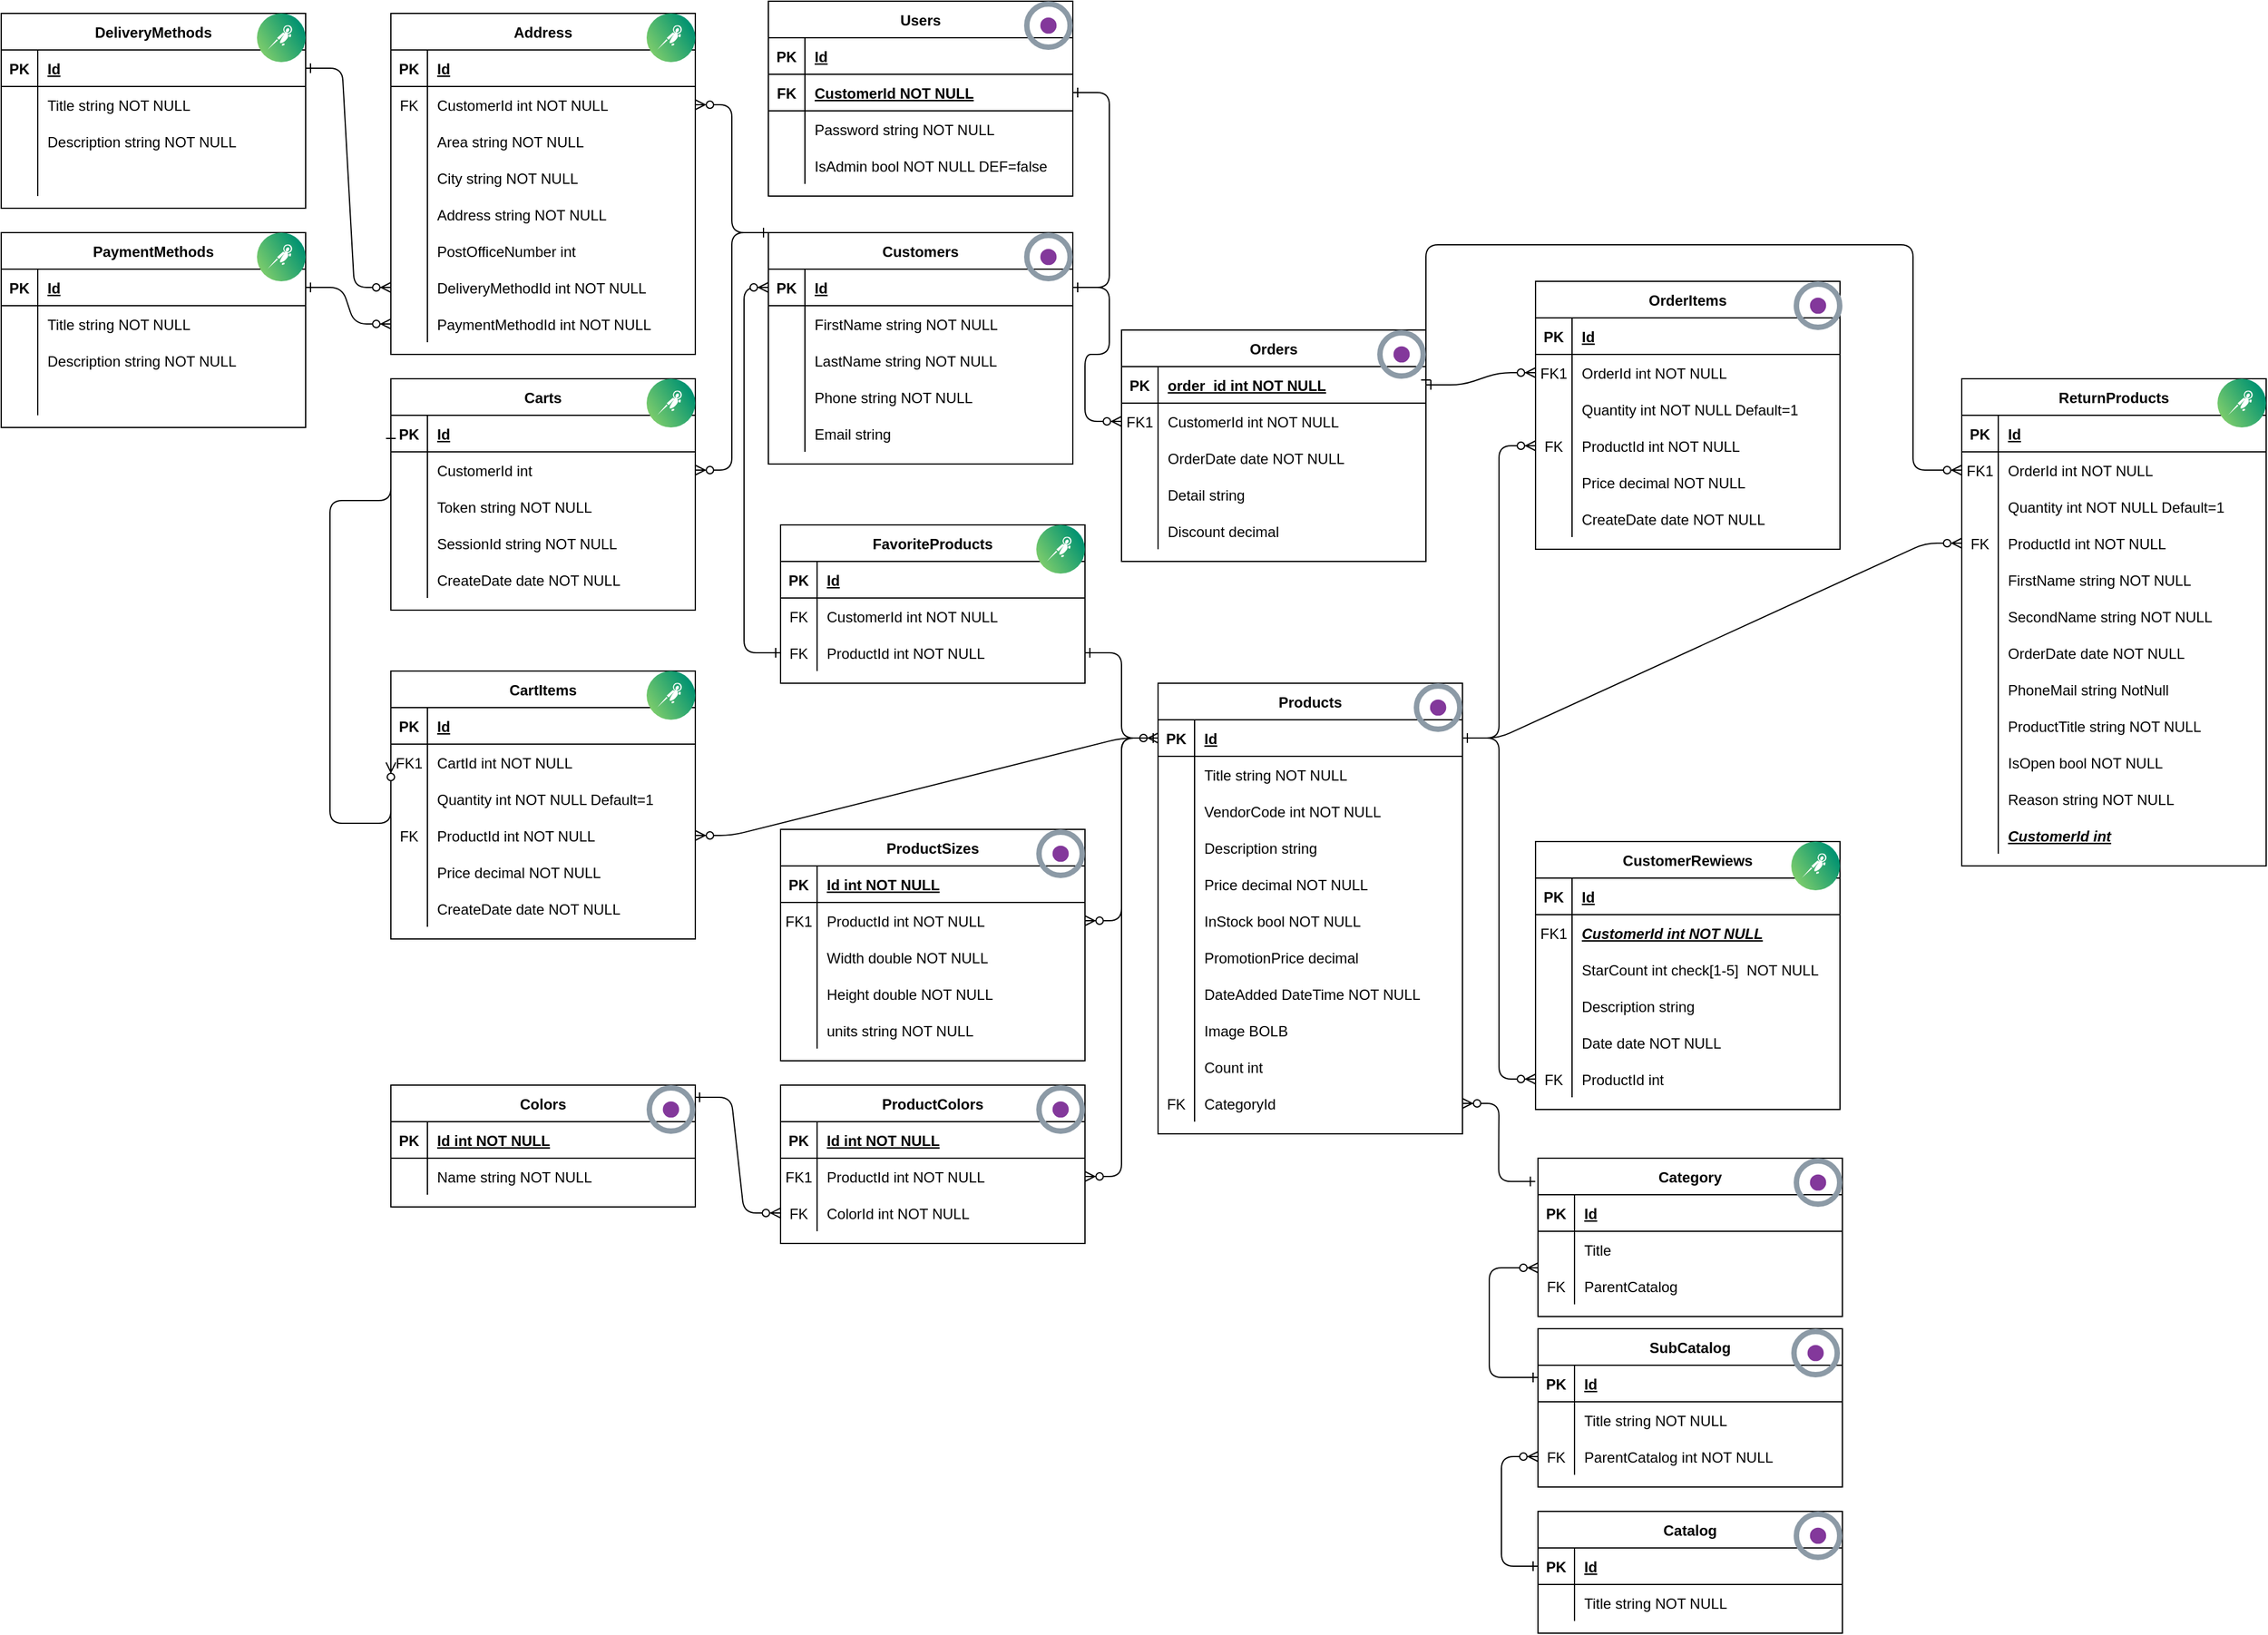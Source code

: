 <mxfile version="21.6.9" type="device">
  <diagram id="R2lEEEUBdFMjLlhIrx00" name="Page-1">
    <mxGraphModel dx="1786" dy="1631" grid="1" gridSize="10" guides="1" tooltips="1" connect="1" arrows="1" fold="1" page="1" pageScale="1" pageWidth="850" pageHeight="1100" math="0" shadow="0" extFonts="Permanent Marker^https://fonts.googleapis.com/css?family=Permanent+Marker">
      <root>
        <mxCell id="0" />
        <mxCell id="1" parent="0" />
        <mxCell id="C-vyLk0tnHw3VtMMgP7b-12" value="" style="edgeStyle=entityRelationEdgeStyle;endArrow=ERzeroToMany;startArrow=ERone;endFill=1;startFill=0;" parent="1" source="C-vyLk0tnHw3VtMMgP7b-3" target="C-vyLk0tnHw3VtMMgP7b-17" edge="1">
          <mxGeometry width="100" height="100" relative="1" as="geometry">
            <mxPoint x="400" y="180" as="sourcePoint" />
            <mxPoint x="460" y="205" as="targetPoint" />
          </mxGeometry>
        </mxCell>
        <mxCell id="C-vyLk0tnHw3VtMMgP7b-2" value="Orders" style="shape=table;startSize=30;container=1;collapsible=1;childLayout=tableLayout;fixedRows=1;rowLines=0;fontStyle=1;align=center;resizeLast=1;" parent="1" vertex="1">
          <mxGeometry x="90" y="-170" width="250" height="190" as="geometry" />
        </mxCell>
        <mxCell id="C-vyLk0tnHw3VtMMgP7b-3" value="" style="shape=partialRectangle;collapsible=0;dropTarget=0;pointerEvents=0;fillColor=none;points=[[0,0.5],[1,0.5]];portConstraint=eastwest;top=0;left=0;right=0;bottom=1;" parent="C-vyLk0tnHw3VtMMgP7b-2" vertex="1">
          <mxGeometry y="30" width="250" height="30" as="geometry" />
        </mxCell>
        <mxCell id="C-vyLk0tnHw3VtMMgP7b-4" value="PK" style="shape=partialRectangle;overflow=hidden;connectable=0;fillColor=none;top=0;left=0;bottom=0;right=0;fontStyle=1;" parent="C-vyLk0tnHw3VtMMgP7b-3" vertex="1">
          <mxGeometry width="30" height="30" as="geometry">
            <mxRectangle width="30" height="30" as="alternateBounds" />
          </mxGeometry>
        </mxCell>
        <mxCell id="C-vyLk0tnHw3VtMMgP7b-5" value="order_id int NOT NULL " style="shape=partialRectangle;overflow=hidden;connectable=0;fillColor=none;top=0;left=0;bottom=0;right=0;align=left;spacingLeft=6;fontStyle=5;" parent="C-vyLk0tnHw3VtMMgP7b-3" vertex="1">
          <mxGeometry x="30" width="220" height="30" as="geometry">
            <mxRectangle width="220" height="30" as="alternateBounds" />
          </mxGeometry>
        </mxCell>
        <mxCell id="C-vyLk0tnHw3VtMMgP7b-6" value="" style="shape=partialRectangle;collapsible=0;dropTarget=0;pointerEvents=0;fillColor=none;points=[[0,0.5],[1,0.5]];portConstraint=eastwest;top=0;left=0;right=0;bottom=0;" parent="C-vyLk0tnHw3VtMMgP7b-2" vertex="1">
          <mxGeometry y="60" width="250" height="30" as="geometry" />
        </mxCell>
        <mxCell id="C-vyLk0tnHw3VtMMgP7b-7" value="FK1" style="shape=partialRectangle;overflow=hidden;connectable=0;fillColor=none;top=0;left=0;bottom=0;right=0;" parent="C-vyLk0tnHw3VtMMgP7b-6" vertex="1">
          <mxGeometry width="30" height="30" as="geometry">
            <mxRectangle width="30" height="30" as="alternateBounds" />
          </mxGeometry>
        </mxCell>
        <mxCell id="C-vyLk0tnHw3VtMMgP7b-8" value="CustomerId int NOT NULL" style="shape=partialRectangle;overflow=hidden;connectable=0;fillColor=none;top=0;left=0;bottom=0;right=0;align=left;spacingLeft=6;" parent="C-vyLk0tnHw3VtMMgP7b-6" vertex="1">
          <mxGeometry x="30" width="220" height="30" as="geometry">
            <mxRectangle width="220" height="30" as="alternateBounds" />
          </mxGeometry>
        </mxCell>
        <mxCell id="C-vyLk0tnHw3VtMMgP7b-9" value="" style="shape=partialRectangle;collapsible=0;dropTarget=0;pointerEvents=0;fillColor=none;points=[[0,0.5],[1,0.5]];portConstraint=eastwest;top=0;left=0;right=0;bottom=0;" parent="C-vyLk0tnHw3VtMMgP7b-2" vertex="1">
          <mxGeometry y="90" width="250" height="30" as="geometry" />
        </mxCell>
        <mxCell id="C-vyLk0tnHw3VtMMgP7b-10" value="" style="shape=partialRectangle;overflow=hidden;connectable=0;fillColor=none;top=0;left=0;bottom=0;right=0;" parent="C-vyLk0tnHw3VtMMgP7b-9" vertex="1">
          <mxGeometry width="30" height="30" as="geometry">
            <mxRectangle width="30" height="30" as="alternateBounds" />
          </mxGeometry>
        </mxCell>
        <mxCell id="C-vyLk0tnHw3VtMMgP7b-11" value="OrderDate date NOT NULL" style="shape=partialRectangle;overflow=hidden;connectable=0;fillColor=none;top=0;left=0;bottom=0;right=0;align=left;spacingLeft=6;" parent="C-vyLk0tnHw3VtMMgP7b-9" vertex="1">
          <mxGeometry x="30" width="220" height="30" as="geometry">
            <mxRectangle width="220" height="30" as="alternateBounds" />
          </mxGeometry>
        </mxCell>
        <mxCell id="CPskCw09zOQUHFr63qs7-3" style="shape=partialRectangle;collapsible=0;dropTarget=0;pointerEvents=0;fillColor=none;points=[[0,0.5],[1,0.5]];portConstraint=eastwest;top=0;left=0;right=0;bottom=0;" parent="C-vyLk0tnHw3VtMMgP7b-2" vertex="1">
          <mxGeometry y="120" width="250" height="30" as="geometry" />
        </mxCell>
        <mxCell id="CPskCw09zOQUHFr63qs7-4" style="shape=partialRectangle;overflow=hidden;connectable=0;fillColor=none;top=0;left=0;bottom=0;right=0;" parent="CPskCw09zOQUHFr63qs7-3" vertex="1">
          <mxGeometry width="30" height="30" as="geometry">
            <mxRectangle width="30" height="30" as="alternateBounds" />
          </mxGeometry>
        </mxCell>
        <mxCell id="CPskCw09zOQUHFr63qs7-5" value="Detail string " style="shape=partialRectangle;overflow=hidden;connectable=0;fillColor=none;top=0;left=0;bottom=0;right=0;align=left;spacingLeft=6;" parent="CPskCw09zOQUHFr63qs7-3" vertex="1">
          <mxGeometry x="30" width="220" height="30" as="geometry">
            <mxRectangle width="220" height="30" as="alternateBounds" />
          </mxGeometry>
        </mxCell>
        <mxCell id="CPskCw09zOQUHFr63qs7-16" style="shape=partialRectangle;collapsible=0;dropTarget=0;pointerEvents=0;fillColor=none;points=[[0,0.5],[1,0.5]];portConstraint=eastwest;top=0;left=0;right=0;bottom=0;" parent="C-vyLk0tnHw3VtMMgP7b-2" vertex="1">
          <mxGeometry y="150" width="250" height="30" as="geometry" />
        </mxCell>
        <mxCell id="CPskCw09zOQUHFr63qs7-17" style="shape=partialRectangle;overflow=hidden;connectable=0;fillColor=none;top=0;left=0;bottom=0;right=0;" parent="CPskCw09zOQUHFr63qs7-16" vertex="1">
          <mxGeometry width="30" height="30" as="geometry">
            <mxRectangle width="30" height="30" as="alternateBounds" />
          </mxGeometry>
        </mxCell>
        <mxCell id="CPskCw09zOQUHFr63qs7-18" value="Discount decimal" style="shape=partialRectangle;overflow=hidden;connectable=0;fillColor=none;top=0;left=0;bottom=0;right=0;align=left;spacingLeft=6;" parent="CPskCw09zOQUHFr63qs7-16" vertex="1">
          <mxGeometry x="30" width="220" height="30" as="geometry">
            <mxRectangle width="220" height="30" as="alternateBounds" />
          </mxGeometry>
        </mxCell>
        <mxCell id="C-vyLk0tnHw3VtMMgP7b-13" value="OrderItems" style="shape=table;startSize=30;container=1;collapsible=1;childLayout=tableLayout;fixedRows=1;rowLines=0;fontStyle=1;align=center;resizeLast=1;" parent="1" vertex="1">
          <mxGeometry x="430" y="-210" width="250" height="220" as="geometry" />
        </mxCell>
        <mxCell id="C-vyLk0tnHw3VtMMgP7b-14" value="" style="shape=partialRectangle;collapsible=0;dropTarget=0;pointerEvents=0;fillColor=none;points=[[0,0.5],[1,0.5]];portConstraint=eastwest;top=0;left=0;right=0;bottom=1;" parent="C-vyLk0tnHw3VtMMgP7b-13" vertex="1">
          <mxGeometry y="30" width="250" height="30" as="geometry" />
        </mxCell>
        <mxCell id="C-vyLk0tnHw3VtMMgP7b-15" value="PK" style="shape=partialRectangle;overflow=hidden;connectable=0;fillColor=none;top=0;left=0;bottom=0;right=0;fontStyle=1;" parent="C-vyLk0tnHw3VtMMgP7b-14" vertex="1">
          <mxGeometry width="30" height="30" as="geometry">
            <mxRectangle width="30" height="30" as="alternateBounds" />
          </mxGeometry>
        </mxCell>
        <mxCell id="C-vyLk0tnHw3VtMMgP7b-16" value="Id" style="shape=partialRectangle;overflow=hidden;connectable=0;fillColor=none;top=0;left=0;bottom=0;right=0;align=left;spacingLeft=6;fontStyle=5;" parent="C-vyLk0tnHw3VtMMgP7b-14" vertex="1">
          <mxGeometry x="30" width="220" height="30" as="geometry">
            <mxRectangle width="220" height="30" as="alternateBounds" />
          </mxGeometry>
        </mxCell>
        <mxCell id="C-vyLk0tnHw3VtMMgP7b-17" value="" style="shape=partialRectangle;collapsible=0;dropTarget=0;pointerEvents=0;fillColor=none;points=[[0,0.5],[1,0.5]];portConstraint=eastwest;top=0;left=0;right=0;bottom=0;" parent="C-vyLk0tnHw3VtMMgP7b-13" vertex="1">
          <mxGeometry y="60" width="250" height="30" as="geometry" />
        </mxCell>
        <mxCell id="C-vyLk0tnHw3VtMMgP7b-18" value="FK1" style="shape=partialRectangle;overflow=hidden;connectable=0;fillColor=none;top=0;left=0;bottom=0;right=0;" parent="C-vyLk0tnHw3VtMMgP7b-17" vertex="1">
          <mxGeometry width="30" height="30" as="geometry">
            <mxRectangle width="30" height="30" as="alternateBounds" />
          </mxGeometry>
        </mxCell>
        <mxCell id="C-vyLk0tnHw3VtMMgP7b-19" value="OrderId int NOT NULL" style="shape=partialRectangle;overflow=hidden;connectable=0;fillColor=none;top=0;left=0;bottom=0;right=0;align=left;spacingLeft=6;" parent="C-vyLk0tnHw3VtMMgP7b-17" vertex="1">
          <mxGeometry x="30" width="220" height="30" as="geometry">
            <mxRectangle width="220" height="30" as="alternateBounds" />
          </mxGeometry>
        </mxCell>
        <mxCell id="C-vyLk0tnHw3VtMMgP7b-20" value="" style="shape=partialRectangle;collapsible=0;dropTarget=0;pointerEvents=0;fillColor=none;points=[[0,0.5],[1,0.5]];portConstraint=eastwest;top=0;left=0;right=0;bottom=0;" parent="C-vyLk0tnHw3VtMMgP7b-13" vertex="1">
          <mxGeometry y="90" width="250" height="30" as="geometry" />
        </mxCell>
        <mxCell id="C-vyLk0tnHw3VtMMgP7b-21" value="" style="shape=partialRectangle;overflow=hidden;connectable=0;fillColor=none;top=0;left=0;bottom=0;right=0;" parent="C-vyLk0tnHw3VtMMgP7b-20" vertex="1">
          <mxGeometry width="30" height="30" as="geometry">
            <mxRectangle width="30" height="30" as="alternateBounds" />
          </mxGeometry>
        </mxCell>
        <mxCell id="C-vyLk0tnHw3VtMMgP7b-22" value="Quantity int NOT NULL Default=1" style="shape=partialRectangle;overflow=hidden;connectable=0;fillColor=none;top=0;left=0;bottom=0;right=0;align=left;spacingLeft=6;" parent="C-vyLk0tnHw3VtMMgP7b-20" vertex="1">
          <mxGeometry x="30" width="220" height="30" as="geometry">
            <mxRectangle width="220" height="30" as="alternateBounds" />
          </mxGeometry>
        </mxCell>
        <mxCell id="CPskCw09zOQUHFr63qs7-6" style="shape=partialRectangle;collapsible=0;dropTarget=0;pointerEvents=0;fillColor=none;points=[[0,0.5],[1,0.5]];portConstraint=eastwest;top=0;left=0;right=0;bottom=0;" parent="C-vyLk0tnHw3VtMMgP7b-13" vertex="1">
          <mxGeometry y="120" width="250" height="30" as="geometry" />
        </mxCell>
        <mxCell id="CPskCw09zOQUHFr63qs7-7" value="FK" style="shape=partialRectangle;overflow=hidden;connectable=0;fillColor=none;top=0;left=0;bottom=0;right=0;" parent="CPskCw09zOQUHFr63qs7-6" vertex="1">
          <mxGeometry width="30" height="30" as="geometry">
            <mxRectangle width="30" height="30" as="alternateBounds" />
          </mxGeometry>
        </mxCell>
        <mxCell id="CPskCw09zOQUHFr63qs7-8" value="ProductId int NOT NULL" style="shape=partialRectangle;overflow=hidden;connectable=0;fillColor=none;top=0;left=0;bottom=0;right=0;align=left;spacingLeft=6;" parent="CPskCw09zOQUHFr63qs7-6" vertex="1">
          <mxGeometry x="30" width="220" height="30" as="geometry">
            <mxRectangle width="220" height="30" as="alternateBounds" />
          </mxGeometry>
        </mxCell>
        <mxCell id="CPskCw09zOQUHFr63qs7-10" style="shape=partialRectangle;collapsible=0;dropTarget=0;pointerEvents=0;fillColor=none;points=[[0,0.5],[1,0.5]];portConstraint=eastwest;top=0;left=0;right=0;bottom=0;" parent="C-vyLk0tnHw3VtMMgP7b-13" vertex="1">
          <mxGeometry y="150" width="250" height="30" as="geometry" />
        </mxCell>
        <mxCell id="CPskCw09zOQUHFr63qs7-11" style="shape=partialRectangle;overflow=hidden;connectable=0;fillColor=none;top=0;left=0;bottom=0;right=0;" parent="CPskCw09zOQUHFr63qs7-10" vertex="1">
          <mxGeometry width="30" height="30" as="geometry">
            <mxRectangle width="30" height="30" as="alternateBounds" />
          </mxGeometry>
        </mxCell>
        <mxCell id="CPskCw09zOQUHFr63qs7-12" value="Price decimal NOT NULL" style="shape=partialRectangle;overflow=hidden;connectable=0;fillColor=none;top=0;left=0;bottom=0;right=0;align=left;spacingLeft=6;" parent="CPskCw09zOQUHFr63qs7-10" vertex="1">
          <mxGeometry x="30" width="220" height="30" as="geometry">
            <mxRectangle width="220" height="30" as="alternateBounds" />
          </mxGeometry>
        </mxCell>
        <mxCell id="CPskCw09zOQUHFr63qs7-13" style="shape=partialRectangle;collapsible=0;dropTarget=0;pointerEvents=0;fillColor=none;points=[[0,0.5],[1,0.5]];portConstraint=eastwest;top=0;left=0;right=0;bottom=0;" parent="C-vyLk0tnHw3VtMMgP7b-13" vertex="1">
          <mxGeometry y="180" width="250" height="30" as="geometry" />
        </mxCell>
        <mxCell id="CPskCw09zOQUHFr63qs7-14" style="shape=partialRectangle;overflow=hidden;connectable=0;fillColor=none;top=0;left=0;bottom=0;right=0;" parent="CPskCw09zOQUHFr63qs7-13" vertex="1">
          <mxGeometry width="30" height="30" as="geometry">
            <mxRectangle width="30" height="30" as="alternateBounds" />
          </mxGeometry>
        </mxCell>
        <mxCell id="CPskCw09zOQUHFr63qs7-15" value="CreateDate date NOT NULL" style="shape=partialRectangle;overflow=hidden;connectable=0;fillColor=none;top=0;left=0;bottom=0;right=0;align=left;spacingLeft=6;" parent="CPskCw09zOQUHFr63qs7-13" vertex="1">
          <mxGeometry x="30" width="220" height="30" as="geometry">
            <mxRectangle width="220" height="30" as="alternateBounds" />
          </mxGeometry>
        </mxCell>
        <mxCell id="C-vyLk0tnHw3VtMMgP7b-23" value="Products" style="shape=table;startSize=30;container=1;collapsible=1;childLayout=tableLayout;fixedRows=1;rowLines=0;fontStyle=1;align=center;resizeLast=1;" parent="1" vertex="1">
          <mxGeometry x="120" y="120" width="250" height="370" as="geometry" />
        </mxCell>
        <mxCell id="C-vyLk0tnHw3VtMMgP7b-24" value="" style="shape=partialRectangle;collapsible=0;dropTarget=0;pointerEvents=0;fillColor=none;points=[[0,0.5],[1,0.5]];portConstraint=eastwest;top=0;left=0;right=0;bottom=1;" parent="C-vyLk0tnHw3VtMMgP7b-23" vertex="1">
          <mxGeometry y="30" width="250" height="30" as="geometry" />
        </mxCell>
        <mxCell id="C-vyLk0tnHw3VtMMgP7b-25" value="PK" style="shape=partialRectangle;overflow=hidden;connectable=0;fillColor=none;top=0;left=0;bottom=0;right=0;fontStyle=1;" parent="C-vyLk0tnHw3VtMMgP7b-24" vertex="1">
          <mxGeometry width="30" height="30" as="geometry">
            <mxRectangle width="30" height="30" as="alternateBounds" />
          </mxGeometry>
        </mxCell>
        <mxCell id="C-vyLk0tnHw3VtMMgP7b-26" value="Id" style="shape=partialRectangle;overflow=hidden;connectable=0;fillColor=none;top=0;left=0;bottom=0;right=0;align=left;spacingLeft=6;fontStyle=5;" parent="C-vyLk0tnHw3VtMMgP7b-24" vertex="1">
          <mxGeometry x="30" width="220" height="30" as="geometry">
            <mxRectangle width="220" height="30" as="alternateBounds" />
          </mxGeometry>
        </mxCell>
        <mxCell id="C-vyLk0tnHw3VtMMgP7b-27" value="" style="shape=partialRectangle;collapsible=0;dropTarget=0;pointerEvents=0;fillColor=none;points=[[0,0.5],[1,0.5]];portConstraint=eastwest;top=0;left=0;right=0;bottom=0;" parent="C-vyLk0tnHw3VtMMgP7b-23" vertex="1">
          <mxGeometry y="60" width="250" height="30" as="geometry" />
        </mxCell>
        <mxCell id="C-vyLk0tnHw3VtMMgP7b-28" value="" style="shape=partialRectangle;overflow=hidden;connectable=0;fillColor=none;top=0;left=0;bottom=0;right=0;" parent="C-vyLk0tnHw3VtMMgP7b-27" vertex="1">
          <mxGeometry width="30" height="30" as="geometry">
            <mxRectangle width="30" height="30" as="alternateBounds" />
          </mxGeometry>
        </mxCell>
        <mxCell id="C-vyLk0tnHw3VtMMgP7b-29" value="Title string NOT NULL" style="shape=partialRectangle;overflow=hidden;connectable=0;fillColor=none;top=0;left=0;bottom=0;right=0;align=left;spacingLeft=6;" parent="C-vyLk0tnHw3VtMMgP7b-27" vertex="1">
          <mxGeometry x="30" width="220" height="30" as="geometry">
            <mxRectangle width="220" height="30" as="alternateBounds" />
          </mxGeometry>
        </mxCell>
        <mxCell id="4uiklRCBkXoB1rBSql-d-25" style="shape=partialRectangle;collapsible=0;dropTarget=0;pointerEvents=0;fillColor=none;points=[[0,0.5],[1,0.5]];portConstraint=eastwest;top=0;left=0;right=0;bottom=0;" parent="C-vyLk0tnHw3VtMMgP7b-23" vertex="1">
          <mxGeometry y="90" width="250" height="30" as="geometry" />
        </mxCell>
        <mxCell id="4uiklRCBkXoB1rBSql-d-26" style="shape=partialRectangle;overflow=hidden;connectable=0;fillColor=none;top=0;left=0;bottom=0;right=0;" parent="4uiklRCBkXoB1rBSql-d-25" vertex="1">
          <mxGeometry width="30" height="30" as="geometry">
            <mxRectangle width="30" height="30" as="alternateBounds" />
          </mxGeometry>
        </mxCell>
        <mxCell id="4uiklRCBkXoB1rBSql-d-27" value="VendorCode int NOT NULL" style="shape=partialRectangle;overflow=hidden;connectable=0;fillColor=none;top=0;left=0;bottom=0;right=0;align=left;spacingLeft=6;" parent="4uiklRCBkXoB1rBSql-d-25" vertex="1">
          <mxGeometry x="30" width="220" height="30" as="geometry">
            <mxRectangle width="220" height="30" as="alternateBounds" />
          </mxGeometry>
        </mxCell>
        <mxCell id="4uiklRCBkXoB1rBSql-d-1" style="shape=partialRectangle;collapsible=0;dropTarget=0;pointerEvents=0;fillColor=none;points=[[0,0.5],[1,0.5]];portConstraint=eastwest;top=0;left=0;right=0;bottom=0;" parent="C-vyLk0tnHw3VtMMgP7b-23" vertex="1">
          <mxGeometry y="120" width="250" height="30" as="geometry" />
        </mxCell>
        <mxCell id="4uiklRCBkXoB1rBSql-d-2" style="shape=partialRectangle;overflow=hidden;connectable=0;fillColor=none;top=0;left=0;bottom=0;right=0;" parent="4uiklRCBkXoB1rBSql-d-1" vertex="1">
          <mxGeometry width="30" height="30" as="geometry">
            <mxRectangle width="30" height="30" as="alternateBounds" />
          </mxGeometry>
        </mxCell>
        <mxCell id="4uiklRCBkXoB1rBSql-d-3" value="Description string" style="shape=partialRectangle;overflow=hidden;connectable=0;fillColor=none;top=0;left=0;bottom=0;right=0;align=left;spacingLeft=6;" parent="4uiklRCBkXoB1rBSql-d-1" vertex="1">
          <mxGeometry x="30" width="220" height="30" as="geometry">
            <mxRectangle width="220" height="30" as="alternateBounds" />
          </mxGeometry>
        </mxCell>
        <mxCell id="4uiklRCBkXoB1rBSql-d-4" style="shape=partialRectangle;collapsible=0;dropTarget=0;pointerEvents=0;fillColor=none;points=[[0,0.5],[1,0.5]];portConstraint=eastwest;top=0;left=0;right=0;bottom=0;" parent="C-vyLk0tnHw3VtMMgP7b-23" vertex="1">
          <mxGeometry y="150" width="250" height="30" as="geometry" />
        </mxCell>
        <mxCell id="4uiklRCBkXoB1rBSql-d-5" style="shape=partialRectangle;overflow=hidden;connectable=0;fillColor=none;top=0;left=0;bottom=0;right=0;" parent="4uiklRCBkXoB1rBSql-d-4" vertex="1">
          <mxGeometry width="30" height="30" as="geometry">
            <mxRectangle width="30" height="30" as="alternateBounds" />
          </mxGeometry>
        </mxCell>
        <mxCell id="4uiklRCBkXoB1rBSql-d-6" value="Price decimal NOT NULL" style="shape=partialRectangle;overflow=hidden;connectable=0;fillColor=none;top=0;left=0;bottom=0;right=0;align=left;spacingLeft=6;" parent="4uiklRCBkXoB1rBSql-d-4" vertex="1">
          <mxGeometry x="30" width="220" height="30" as="geometry">
            <mxRectangle width="220" height="30" as="alternateBounds" />
          </mxGeometry>
        </mxCell>
        <mxCell id="4uiklRCBkXoB1rBSql-d-7" style="shape=partialRectangle;collapsible=0;dropTarget=0;pointerEvents=0;fillColor=none;points=[[0,0.5],[1,0.5]];portConstraint=eastwest;top=0;left=0;right=0;bottom=0;" parent="C-vyLk0tnHw3VtMMgP7b-23" vertex="1">
          <mxGeometry y="180" width="250" height="30" as="geometry" />
        </mxCell>
        <mxCell id="4uiklRCBkXoB1rBSql-d-8" style="shape=partialRectangle;overflow=hidden;connectable=0;fillColor=none;top=0;left=0;bottom=0;right=0;" parent="4uiklRCBkXoB1rBSql-d-7" vertex="1">
          <mxGeometry width="30" height="30" as="geometry">
            <mxRectangle width="30" height="30" as="alternateBounds" />
          </mxGeometry>
        </mxCell>
        <mxCell id="4uiklRCBkXoB1rBSql-d-9" value="InStock bool NOT NULL" style="shape=partialRectangle;overflow=hidden;connectable=0;fillColor=none;top=0;left=0;bottom=0;right=0;align=left;spacingLeft=6;" parent="4uiklRCBkXoB1rBSql-d-7" vertex="1">
          <mxGeometry x="30" width="220" height="30" as="geometry">
            <mxRectangle width="220" height="30" as="alternateBounds" />
          </mxGeometry>
        </mxCell>
        <mxCell id="4uiklRCBkXoB1rBSql-d-10" style="shape=partialRectangle;collapsible=0;dropTarget=0;pointerEvents=0;fillColor=none;points=[[0,0.5],[1,0.5]];portConstraint=eastwest;top=0;left=0;right=0;bottom=0;" parent="C-vyLk0tnHw3VtMMgP7b-23" vertex="1">
          <mxGeometry y="210" width="250" height="30" as="geometry" />
        </mxCell>
        <mxCell id="4uiklRCBkXoB1rBSql-d-11" style="shape=partialRectangle;overflow=hidden;connectable=0;fillColor=none;top=0;left=0;bottom=0;right=0;" parent="4uiklRCBkXoB1rBSql-d-10" vertex="1">
          <mxGeometry width="30" height="30" as="geometry">
            <mxRectangle width="30" height="30" as="alternateBounds" />
          </mxGeometry>
        </mxCell>
        <mxCell id="4uiklRCBkXoB1rBSql-d-12" value="PromotionPrice decimal" style="shape=partialRectangle;overflow=hidden;connectable=0;fillColor=none;top=0;left=0;bottom=0;right=0;align=left;spacingLeft=6;" parent="4uiklRCBkXoB1rBSql-d-10" vertex="1">
          <mxGeometry x="30" width="220" height="30" as="geometry">
            <mxRectangle width="220" height="30" as="alternateBounds" />
          </mxGeometry>
        </mxCell>
        <mxCell id="4uiklRCBkXoB1rBSql-d-13" style="shape=partialRectangle;collapsible=0;dropTarget=0;pointerEvents=0;fillColor=none;points=[[0,0.5],[1,0.5]];portConstraint=eastwest;top=0;left=0;right=0;bottom=0;" parent="C-vyLk0tnHw3VtMMgP7b-23" vertex="1">
          <mxGeometry y="240" width="250" height="30" as="geometry" />
        </mxCell>
        <mxCell id="4uiklRCBkXoB1rBSql-d-14" style="shape=partialRectangle;overflow=hidden;connectable=0;fillColor=none;top=0;left=0;bottom=0;right=0;" parent="4uiklRCBkXoB1rBSql-d-13" vertex="1">
          <mxGeometry width="30" height="30" as="geometry">
            <mxRectangle width="30" height="30" as="alternateBounds" />
          </mxGeometry>
        </mxCell>
        <mxCell id="4uiklRCBkXoB1rBSql-d-15" value="DateAdded DateTime NOT NULL" style="shape=partialRectangle;overflow=hidden;connectable=0;fillColor=none;top=0;left=0;bottom=0;right=0;align=left;spacingLeft=6;" parent="4uiklRCBkXoB1rBSql-d-13" vertex="1">
          <mxGeometry x="30" width="220" height="30" as="geometry">
            <mxRectangle width="220" height="30" as="alternateBounds" />
          </mxGeometry>
        </mxCell>
        <mxCell id="4uiklRCBkXoB1rBSql-d-19" style="shape=partialRectangle;collapsible=0;dropTarget=0;pointerEvents=0;fillColor=none;points=[[0,0.5],[1,0.5]];portConstraint=eastwest;top=0;left=0;right=0;bottom=0;" parent="C-vyLk0tnHw3VtMMgP7b-23" vertex="1">
          <mxGeometry y="270" width="250" height="30" as="geometry" />
        </mxCell>
        <mxCell id="4uiklRCBkXoB1rBSql-d-20" style="shape=partialRectangle;overflow=hidden;connectable=0;fillColor=none;top=0;left=0;bottom=0;right=0;" parent="4uiklRCBkXoB1rBSql-d-19" vertex="1">
          <mxGeometry width="30" height="30" as="geometry">
            <mxRectangle width="30" height="30" as="alternateBounds" />
          </mxGeometry>
        </mxCell>
        <mxCell id="4uiklRCBkXoB1rBSql-d-21" value="Image BOLB" style="shape=partialRectangle;overflow=hidden;connectable=0;fillColor=none;top=0;left=0;bottom=0;right=0;align=left;spacingLeft=6;" parent="4uiklRCBkXoB1rBSql-d-19" vertex="1">
          <mxGeometry x="30" width="220" height="30" as="geometry">
            <mxRectangle width="220" height="30" as="alternateBounds" />
          </mxGeometry>
        </mxCell>
        <mxCell id="4uiklRCBkXoB1rBSql-d-22" style="shape=partialRectangle;collapsible=0;dropTarget=0;pointerEvents=0;fillColor=none;points=[[0,0.5],[1,0.5]];portConstraint=eastwest;top=0;left=0;right=0;bottom=0;" parent="C-vyLk0tnHw3VtMMgP7b-23" vertex="1">
          <mxGeometry y="300" width="250" height="30" as="geometry" />
        </mxCell>
        <mxCell id="4uiklRCBkXoB1rBSql-d-23" style="shape=partialRectangle;overflow=hidden;connectable=0;fillColor=none;top=0;left=0;bottom=0;right=0;" parent="4uiklRCBkXoB1rBSql-d-22" vertex="1">
          <mxGeometry width="30" height="30" as="geometry">
            <mxRectangle width="30" height="30" as="alternateBounds" />
          </mxGeometry>
        </mxCell>
        <mxCell id="4uiklRCBkXoB1rBSql-d-24" value="Count int" style="shape=partialRectangle;overflow=hidden;connectable=0;fillColor=none;top=0;left=0;bottom=0;right=0;align=left;spacingLeft=6;" parent="4uiklRCBkXoB1rBSql-d-22" vertex="1">
          <mxGeometry x="30" width="220" height="30" as="geometry">
            <mxRectangle width="220" height="30" as="alternateBounds" />
          </mxGeometry>
        </mxCell>
        <mxCell id="4uiklRCBkXoB1rBSql-d-42" style="shape=partialRectangle;collapsible=0;dropTarget=0;pointerEvents=0;fillColor=none;points=[[0,0.5],[1,0.5]];portConstraint=eastwest;top=0;left=0;right=0;bottom=0;" parent="C-vyLk0tnHw3VtMMgP7b-23" vertex="1">
          <mxGeometry y="330" width="250" height="30" as="geometry" />
        </mxCell>
        <mxCell id="4uiklRCBkXoB1rBSql-d-43" value="FK" style="shape=partialRectangle;overflow=hidden;connectable=0;fillColor=none;top=0;left=0;bottom=0;right=0;" parent="4uiklRCBkXoB1rBSql-d-42" vertex="1">
          <mxGeometry width="30" height="30" as="geometry">
            <mxRectangle width="30" height="30" as="alternateBounds" />
          </mxGeometry>
        </mxCell>
        <mxCell id="4uiklRCBkXoB1rBSql-d-44" value="CategoryId" style="shape=partialRectangle;overflow=hidden;connectable=0;fillColor=none;top=0;left=0;bottom=0;right=0;align=left;spacingLeft=6;" parent="4uiklRCBkXoB1rBSql-d-42" vertex="1">
          <mxGeometry x="30" width="220" height="30" as="geometry">
            <mxRectangle width="220" height="30" as="alternateBounds" />
          </mxGeometry>
        </mxCell>
        <mxCell id="4uiklRCBkXoB1rBSql-d-28" value="ProductSizes" style="shape=table;startSize=30;container=1;collapsible=1;childLayout=tableLayout;fixedRows=1;rowLines=0;fontStyle=1;align=center;resizeLast=1;" parent="1" vertex="1">
          <mxGeometry x="-190" y="240" width="250" height="190" as="geometry" />
        </mxCell>
        <mxCell id="4uiklRCBkXoB1rBSql-d-29" value="" style="shape=partialRectangle;collapsible=0;dropTarget=0;pointerEvents=0;fillColor=none;points=[[0,0.5],[1,0.5]];portConstraint=eastwest;top=0;left=0;right=0;bottom=1;" parent="4uiklRCBkXoB1rBSql-d-28" vertex="1">
          <mxGeometry y="30" width="250" height="30" as="geometry" />
        </mxCell>
        <mxCell id="4uiklRCBkXoB1rBSql-d-30" value="PK" style="shape=partialRectangle;overflow=hidden;connectable=0;fillColor=none;top=0;left=0;bottom=0;right=0;fontStyle=1;" parent="4uiklRCBkXoB1rBSql-d-29" vertex="1">
          <mxGeometry width="30" height="30" as="geometry">
            <mxRectangle width="30" height="30" as="alternateBounds" />
          </mxGeometry>
        </mxCell>
        <mxCell id="4uiklRCBkXoB1rBSql-d-31" value="Id int NOT NULL " style="shape=partialRectangle;overflow=hidden;connectable=0;fillColor=none;top=0;left=0;bottom=0;right=0;align=left;spacingLeft=6;fontStyle=5;" parent="4uiklRCBkXoB1rBSql-d-29" vertex="1">
          <mxGeometry x="30" width="220" height="30" as="geometry">
            <mxRectangle width="220" height="30" as="alternateBounds" />
          </mxGeometry>
        </mxCell>
        <mxCell id="4uiklRCBkXoB1rBSql-d-32" value="" style="shape=partialRectangle;collapsible=0;dropTarget=0;pointerEvents=0;fillColor=none;points=[[0,0.5],[1,0.5]];portConstraint=eastwest;top=0;left=0;right=0;bottom=0;" parent="4uiklRCBkXoB1rBSql-d-28" vertex="1">
          <mxGeometry y="60" width="250" height="30" as="geometry" />
        </mxCell>
        <mxCell id="4uiklRCBkXoB1rBSql-d-33" value="FK1" style="shape=partialRectangle;overflow=hidden;connectable=0;fillColor=none;top=0;left=0;bottom=0;right=0;" parent="4uiklRCBkXoB1rBSql-d-32" vertex="1">
          <mxGeometry width="30" height="30" as="geometry">
            <mxRectangle width="30" height="30" as="alternateBounds" />
          </mxGeometry>
        </mxCell>
        <mxCell id="4uiklRCBkXoB1rBSql-d-34" value="ProductId int NOT NULL" style="shape=partialRectangle;overflow=hidden;connectable=0;fillColor=none;top=0;left=0;bottom=0;right=0;align=left;spacingLeft=6;" parent="4uiklRCBkXoB1rBSql-d-32" vertex="1">
          <mxGeometry x="30" width="220" height="30" as="geometry">
            <mxRectangle width="220" height="30" as="alternateBounds" />
          </mxGeometry>
        </mxCell>
        <mxCell id="4uiklRCBkXoB1rBSql-d-35" value="" style="shape=partialRectangle;collapsible=0;dropTarget=0;pointerEvents=0;fillColor=none;points=[[0,0.5],[1,0.5]];portConstraint=eastwest;top=0;left=0;right=0;bottom=0;" parent="4uiklRCBkXoB1rBSql-d-28" vertex="1">
          <mxGeometry y="90" width="250" height="30" as="geometry" />
        </mxCell>
        <mxCell id="4uiklRCBkXoB1rBSql-d-36" value="" style="shape=partialRectangle;overflow=hidden;connectable=0;fillColor=none;top=0;left=0;bottom=0;right=0;" parent="4uiklRCBkXoB1rBSql-d-35" vertex="1">
          <mxGeometry width="30" height="30" as="geometry">
            <mxRectangle width="30" height="30" as="alternateBounds" />
          </mxGeometry>
        </mxCell>
        <mxCell id="4uiklRCBkXoB1rBSql-d-37" value="Width double NOT NULL" style="shape=partialRectangle;overflow=hidden;connectable=0;fillColor=none;top=0;left=0;bottom=0;right=0;align=left;spacingLeft=6;" parent="4uiklRCBkXoB1rBSql-d-35" vertex="1">
          <mxGeometry x="30" width="220" height="30" as="geometry">
            <mxRectangle width="220" height="30" as="alternateBounds" />
          </mxGeometry>
        </mxCell>
        <mxCell id="4uiklRCBkXoB1rBSql-d-39" style="shape=partialRectangle;collapsible=0;dropTarget=0;pointerEvents=0;fillColor=none;points=[[0,0.5],[1,0.5]];portConstraint=eastwest;top=0;left=0;right=0;bottom=0;" parent="4uiklRCBkXoB1rBSql-d-28" vertex="1">
          <mxGeometry y="120" width="250" height="30" as="geometry" />
        </mxCell>
        <mxCell id="4uiklRCBkXoB1rBSql-d-40" style="shape=partialRectangle;overflow=hidden;connectable=0;fillColor=none;top=0;left=0;bottom=0;right=0;" parent="4uiklRCBkXoB1rBSql-d-39" vertex="1">
          <mxGeometry width="30" height="30" as="geometry">
            <mxRectangle width="30" height="30" as="alternateBounds" />
          </mxGeometry>
        </mxCell>
        <mxCell id="4uiklRCBkXoB1rBSql-d-41" value="Height double NOT NULL" style="shape=partialRectangle;overflow=hidden;connectable=0;fillColor=none;top=0;left=0;bottom=0;right=0;align=left;spacingLeft=6;" parent="4uiklRCBkXoB1rBSql-d-39" vertex="1">
          <mxGeometry x="30" width="220" height="30" as="geometry">
            <mxRectangle width="220" height="30" as="alternateBounds" />
          </mxGeometry>
        </mxCell>
        <mxCell id="4uiklRCBkXoB1rBSql-d-45" style="shape=partialRectangle;collapsible=0;dropTarget=0;pointerEvents=0;fillColor=none;points=[[0,0.5],[1,0.5]];portConstraint=eastwest;top=0;left=0;right=0;bottom=0;" parent="4uiklRCBkXoB1rBSql-d-28" vertex="1">
          <mxGeometry y="150" width="250" height="30" as="geometry" />
        </mxCell>
        <mxCell id="4uiklRCBkXoB1rBSql-d-46" style="shape=partialRectangle;overflow=hidden;connectable=0;fillColor=none;top=0;left=0;bottom=0;right=0;" parent="4uiklRCBkXoB1rBSql-d-45" vertex="1">
          <mxGeometry width="30" height="30" as="geometry">
            <mxRectangle width="30" height="30" as="alternateBounds" />
          </mxGeometry>
        </mxCell>
        <mxCell id="4uiklRCBkXoB1rBSql-d-47" value="units string NOT NULL" style="shape=partialRectangle;overflow=hidden;connectable=0;fillColor=none;top=0;left=0;bottom=0;right=0;align=left;spacingLeft=6;" parent="4uiklRCBkXoB1rBSql-d-45" vertex="1">
          <mxGeometry x="30" width="220" height="30" as="geometry">
            <mxRectangle width="220" height="30" as="alternateBounds" />
          </mxGeometry>
        </mxCell>
        <mxCell id="4uiklRCBkXoB1rBSql-d-38" value="" style="edgeStyle=entityRelationEdgeStyle;endArrow=ERzeroToMany;startArrow=ERone;endFill=1;startFill=0;entryX=1;entryY=0.5;entryDx=0;entryDy=0;exitX=0;exitY=0.5;exitDx=0;exitDy=0;" parent="1" source="C-vyLk0tnHw3VtMMgP7b-24" target="4uiklRCBkXoB1rBSql-d-32" edge="1">
          <mxGeometry width="100" height="100" relative="1" as="geometry">
            <mxPoint x="10" y="280" as="sourcePoint" />
            <mxPoint x="110" y="240" as="targetPoint" />
          </mxGeometry>
        </mxCell>
        <mxCell id="4uiklRCBkXoB1rBSql-d-48" value="CustomerRewiews" style="shape=table;startSize=30;container=1;collapsible=1;childLayout=tableLayout;fixedRows=1;rowLines=0;fontStyle=1;align=center;resizeLast=1;" parent="1" vertex="1">
          <mxGeometry x="430" y="250" width="250" height="220" as="geometry" />
        </mxCell>
        <mxCell id="4uiklRCBkXoB1rBSql-d-49" value="" style="shape=partialRectangle;collapsible=0;dropTarget=0;pointerEvents=0;fillColor=none;points=[[0,0.5],[1,0.5]];portConstraint=eastwest;top=0;left=0;right=0;bottom=1;" parent="4uiklRCBkXoB1rBSql-d-48" vertex="1">
          <mxGeometry y="30" width="250" height="30" as="geometry" />
        </mxCell>
        <mxCell id="4uiklRCBkXoB1rBSql-d-50" value="PK" style="shape=partialRectangle;overflow=hidden;connectable=0;fillColor=none;top=0;left=0;bottom=0;right=0;fontStyle=1;" parent="4uiklRCBkXoB1rBSql-d-49" vertex="1">
          <mxGeometry width="30" height="30" as="geometry">
            <mxRectangle width="30" height="30" as="alternateBounds" />
          </mxGeometry>
        </mxCell>
        <mxCell id="4uiklRCBkXoB1rBSql-d-51" value="Id" style="shape=partialRectangle;overflow=hidden;connectable=0;fillColor=none;top=0;left=0;bottom=0;right=0;align=left;spacingLeft=6;fontStyle=5;" parent="4uiklRCBkXoB1rBSql-d-49" vertex="1">
          <mxGeometry x="30" width="220" height="30" as="geometry">
            <mxRectangle width="220" height="30" as="alternateBounds" />
          </mxGeometry>
        </mxCell>
        <mxCell id="4uiklRCBkXoB1rBSql-d-52" value="" style="shape=partialRectangle;collapsible=0;dropTarget=0;pointerEvents=0;fillColor=none;points=[[0,0.5],[1,0.5]];portConstraint=eastwest;top=0;left=0;right=0;bottom=0;" parent="4uiklRCBkXoB1rBSql-d-48" vertex="1">
          <mxGeometry y="60" width="250" height="30" as="geometry" />
        </mxCell>
        <mxCell id="4uiklRCBkXoB1rBSql-d-53" value="FK1" style="shape=partialRectangle;overflow=hidden;connectable=0;fillColor=none;top=0;left=0;bottom=0;right=0;" parent="4uiklRCBkXoB1rBSql-d-52" vertex="1">
          <mxGeometry width="30" height="30" as="geometry">
            <mxRectangle width="30" height="30" as="alternateBounds" />
          </mxGeometry>
        </mxCell>
        <mxCell id="4uiklRCBkXoB1rBSql-d-54" value="CustomerId int NOT NULL" style="shape=partialRectangle;overflow=hidden;connectable=0;fillColor=none;top=0;left=0;bottom=0;right=0;align=left;spacingLeft=6;fontStyle=7;labelBorderColor=none;labelBackgroundColor=none;fontColor=default;" parent="4uiklRCBkXoB1rBSql-d-52" vertex="1">
          <mxGeometry x="30" width="220" height="30" as="geometry">
            <mxRectangle width="220" height="30" as="alternateBounds" />
          </mxGeometry>
        </mxCell>
        <mxCell id="4uiklRCBkXoB1rBSql-d-55" value="" style="shape=partialRectangle;collapsible=0;dropTarget=0;pointerEvents=0;fillColor=none;points=[[0,0.5],[1,0.5]];portConstraint=eastwest;top=0;left=0;right=0;bottom=0;" parent="4uiklRCBkXoB1rBSql-d-48" vertex="1">
          <mxGeometry y="90" width="250" height="30" as="geometry" />
        </mxCell>
        <mxCell id="4uiklRCBkXoB1rBSql-d-56" value="" style="shape=partialRectangle;overflow=hidden;connectable=0;fillColor=none;top=0;left=0;bottom=0;right=0;" parent="4uiklRCBkXoB1rBSql-d-55" vertex="1">
          <mxGeometry width="30" height="30" as="geometry">
            <mxRectangle width="30" height="30" as="alternateBounds" />
          </mxGeometry>
        </mxCell>
        <mxCell id="4uiklRCBkXoB1rBSql-d-57" value="StarCount int check[1-5]  NOT NULL" style="shape=partialRectangle;overflow=hidden;connectable=0;fillColor=none;top=0;left=0;bottom=0;right=0;align=left;spacingLeft=6;" parent="4uiklRCBkXoB1rBSql-d-55" vertex="1">
          <mxGeometry x="30" width="220" height="30" as="geometry">
            <mxRectangle width="220" height="30" as="alternateBounds" />
          </mxGeometry>
        </mxCell>
        <mxCell id="4uiklRCBkXoB1rBSql-d-58" style="shape=partialRectangle;collapsible=0;dropTarget=0;pointerEvents=0;fillColor=none;points=[[0,0.5],[1,0.5]];portConstraint=eastwest;top=0;left=0;right=0;bottom=0;" parent="4uiklRCBkXoB1rBSql-d-48" vertex="1">
          <mxGeometry y="120" width="250" height="30" as="geometry" />
        </mxCell>
        <mxCell id="4uiklRCBkXoB1rBSql-d-59" style="shape=partialRectangle;overflow=hidden;connectable=0;fillColor=none;top=0;left=0;bottom=0;right=0;" parent="4uiklRCBkXoB1rBSql-d-58" vertex="1">
          <mxGeometry width="30" height="30" as="geometry">
            <mxRectangle width="30" height="30" as="alternateBounds" />
          </mxGeometry>
        </mxCell>
        <mxCell id="4uiklRCBkXoB1rBSql-d-60" value="Description string" style="shape=partialRectangle;overflow=hidden;connectable=0;fillColor=none;top=0;left=0;bottom=0;right=0;align=left;spacingLeft=6;" parent="4uiklRCBkXoB1rBSql-d-58" vertex="1">
          <mxGeometry x="30" width="220" height="30" as="geometry">
            <mxRectangle width="220" height="30" as="alternateBounds" />
          </mxGeometry>
        </mxCell>
        <mxCell id="4uiklRCBkXoB1rBSql-d-61" style="shape=partialRectangle;collapsible=0;dropTarget=0;pointerEvents=0;fillColor=none;points=[[0,0.5],[1,0.5]];portConstraint=eastwest;top=0;left=0;right=0;bottom=0;" parent="4uiklRCBkXoB1rBSql-d-48" vertex="1">
          <mxGeometry y="150" width="250" height="30" as="geometry" />
        </mxCell>
        <mxCell id="4uiklRCBkXoB1rBSql-d-62" style="shape=partialRectangle;overflow=hidden;connectable=0;fillColor=none;top=0;left=0;bottom=0;right=0;" parent="4uiklRCBkXoB1rBSql-d-61" vertex="1">
          <mxGeometry width="30" height="30" as="geometry">
            <mxRectangle width="30" height="30" as="alternateBounds" />
          </mxGeometry>
        </mxCell>
        <mxCell id="4uiklRCBkXoB1rBSql-d-63" value="Date date NOT NULL" style="shape=partialRectangle;overflow=hidden;connectable=0;fillColor=none;top=0;left=0;bottom=0;right=0;align=left;spacingLeft=6;" parent="4uiklRCBkXoB1rBSql-d-61" vertex="1">
          <mxGeometry x="30" width="220" height="30" as="geometry">
            <mxRectangle width="220" height="30" as="alternateBounds" />
          </mxGeometry>
        </mxCell>
        <mxCell id="4uiklRCBkXoB1rBSql-d-64" style="shape=partialRectangle;collapsible=0;dropTarget=0;pointerEvents=0;fillColor=none;points=[[0,0.5],[1,0.5]];portConstraint=eastwest;top=0;left=0;right=0;bottom=0;" parent="4uiklRCBkXoB1rBSql-d-48" vertex="1">
          <mxGeometry y="180" width="250" height="30" as="geometry" />
        </mxCell>
        <mxCell id="4uiklRCBkXoB1rBSql-d-65" value="FK" style="shape=partialRectangle;overflow=hidden;connectable=0;fillColor=none;top=0;left=0;bottom=0;right=0;" parent="4uiklRCBkXoB1rBSql-d-64" vertex="1">
          <mxGeometry width="30" height="30" as="geometry">
            <mxRectangle width="30" height="30" as="alternateBounds" />
          </mxGeometry>
        </mxCell>
        <mxCell id="4uiklRCBkXoB1rBSql-d-66" value="ProductId int" style="shape=partialRectangle;overflow=hidden;connectable=0;fillColor=none;top=0;left=0;bottom=0;right=0;align=left;spacingLeft=6;" parent="4uiklRCBkXoB1rBSql-d-64" vertex="1">
          <mxGeometry x="30" width="220" height="30" as="geometry">
            <mxRectangle width="220" height="30" as="alternateBounds" />
          </mxGeometry>
        </mxCell>
        <mxCell id="4uiklRCBkXoB1rBSql-d-67" value="" style="edgeStyle=entityRelationEdgeStyle;endArrow=ERzeroToMany;startArrow=ERone;endFill=1;startFill=0;entryX=0;entryY=0.5;entryDx=0;entryDy=0;exitX=1;exitY=0.5;exitDx=0;exitDy=0;" parent="1" source="C-vyLk0tnHw3VtMMgP7b-24" target="4uiklRCBkXoB1rBSql-d-64" edge="1">
          <mxGeometry width="100" height="100" relative="1" as="geometry">
            <mxPoint x="30" y="467.5" as="sourcePoint" />
            <mxPoint x="110" y="222.5" as="targetPoint" />
          </mxGeometry>
        </mxCell>
        <mxCell id="4uiklRCBkXoB1rBSql-d-68" value="Users" style="shape=table;startSize=30;container=1;collapsible=1;childLayout=tableLayout;fixedRows=1;rowLines=0;fontStyle=1;align=center;resizeLast=1;" parent="1" vertex="1">
          <mxGeometry x="-200" y="-440" width="250" height="160" as="geometry" />
        </mxCell>
        <mxCell id="4uiklRCBkXoB1rBSql-d-69" value="" style="shape=partialRectangle;collapsible=0;dropTarget=0;pointerEvents=0;fillColor=none;points=[[0,0.5],[1,0.5]];portConstraint=eastwest;top=0;left=0;right=0;bottom=1;" parent="4uiklRCBkXoB1rBSql-d-68" vertex="1">
          <mxGeometry y="30" width="250" height="30" as="geometry" />
        </mxCell>
        <mxCell id="4uiklRCBkXoB1rBSql-d-70" value="PK" style="shape=partialRectangle;overflow=hidden;connectable=0;fillColor=none;top=0;left=0;bottom=0;right=0;fontStyle=1;" parent="4uiklRCBkXoB1rBSql-d-69" vertex="1">
          <mxGeometry width="30" height="30" as="geometry">
            <mxRectangle width="30" height="30" as="alternateBounds" />
          </mxGeometry>
        </mxCell>
        <mxCell id="4uiklRCBkXoB1rBSql-d-71" value="Id" style="shape=partialRectangle;overflow=hidden;connectable=0;fillColor=none;top=0;left=0;bottom=0;right=0;align=left;spacingLeft=6;fontStyle=5;" parent="4uiklRCBkXoB1rBSql-d-69" vertex="1">
          <mxGeometry x="30" width="220" height="30" as="geometry">
            <mxRectangle width="220" height="30" as="alternateBounds" />
          </mxGeometry>
        </mxCell>
        <mxCell id="4uiklRCBkXoB1rBSql-d-106" style="shape=partialRectangle;collapsible=0;dropTarget=0;pointerEvents=0;fillColor=none;points=[[0,0.5],[1,0.5]];portConstraint=eastwest;top=0;left=0;right=0;bottom=1;" parent="4uiklRCBkXoB1rBSql-d-68" vertex="1">
          <mxGeometry y="60" width="250" height="30" as="geometry" />
        </mxCell>
        <mxCell id="4uiklRCBkXoB1rBSql-d-107" value="FK" style="shape=partialRectangle;overflow=hidden;connectable=0;fillColor=none;top=0;left=0;bottom=0;right=0;fontStyle=1;" parent="4uiklRCBkXoB1rBSql-d-106" vertex="1">
          <mxGeometry width="30" height="30" as="geometry">
            <mxRectangle width="30" height="30" as="alternateBounds" />
          </mxGeometry>
        </mxCell>
        <mxCell id="4uiklRCBkXoB1rBSql-d-108" value="CustomerId NOT NULL" style="shape=partialRectangle;overflow=hidden;connectable=0;fillColor=none;top=0;left=0;bottom=0;right=0;align=left;spacingLeft=6;fontStyle=5;" parent="4uiklRCBkXoB1rBSql-d-106" vertex="1">
          <mxGeometry x="30" width="220" height="30" as="geometry">
            <mxRectangle width="220" height="30" as="alternateBounds" />
          </mxGeometry>
        </mxCell>
        <mxCell id="4uiklRCBkXoB1rBSql-d-78" style="shape=partialRectangle;collapsible=0;dropTarget=0;pointerEvents=0;fillColor=none;points=[[0,0.5],[1,0.5]];portConstraint=eastwest;top=0;left=0;right=0;bottom=0;" parent="4uiklRCBkXoB1rBSql-d-68" vertex="1">
          <mxGeometry y="90" width="250" height="30" as="geometry" />
        </mxCell>
        <mxCell id="4uiklRCBkXoB1rBSql-d-79" style="shape=partialRectangle;overflow=hidden;connectable=0;fillColor=none;top=0;left=0;bottom=0;right=0;" parent="4uiklRCBkXoB1rBSql-d-78" vertex="1">
          <mxGeometry width="30" height="30" as="geometry">
            <mxRectangle width="30" height="30" as="alternateBounds" />
          </mxGeometry>
        </mxCell>
        <mxCell id="4uiklRCBkXoB1rBSql-d-80" value="Password string NOT NULL" style="shape=partialRectangle;overflow=hidden;connectable=0;fillColor=none;top=0;left=0;bottom=0;right=0;align=left;spacingLeft=6;" parent="4uiklRCBkXoB1rBSql-d-78" vertex="1">
          <mxGeometry x="30" width="220" height="30" as="geometry">
            <mxRectangle width="220" height="30" as="alternateBounds" />
          </mxGeometry>
        </mxCell>
        <mxCell id="CPskCw09zOQUHFr63qs7-254" style="shape=partialRectangle;collapsible=0;dropTarget=0;pointerEvents=0;fillColor=none;points=[[0,0.5],[1,0.5]];portConstraint=eastwest;top=0;left=0;right=0;bottom=0;" parent="4uiklRCBkXoB1rBSql-d-68" vertex="1">
          <mxGeometry y="120" width="250" height="30" as="geometry" />
        </mxCell>
        <mxCell id="CPskCw09zOQUHFr63qs7-255" style="shape=partialRectangle;overflow=hidden;connectable=0;fillColor=none;top=0;left=0;bottom=0;right=0;" parent="CPskCw09zOQUHFr63qs7-254" vertex="1">
          <mxGeometry width="30" height="30" as="geometry">
            <mxRectangle width="30" height="30" as="alternateBounds" />
          </mxGeometry>
        </mxCell>
        <mxCell id="CPskCw09zOQUHFr63qs7-256" value="IsAdmin bool NOT NULL DEF=false" style="shape=partialRectangle;overflow=hidden;connectable=0;fillColor=none;top=0;left=0;bottom=0;right=0;align=left;spacingLeft=6;" parent="CPskCw09zOQUHFr63qs7-254" vertex="1">
          <mxGeometry x="30" width="220" height="30" as="geometry">
            <mxRectangle width="220" height="30" as="alternateBounds" />
          </mxGeometry>
        </mxCell>
        <mxCell id="4uiklRCBkXoB1rBSql-d-87" value="Customers" style="shape=table;startSize=30;container=1;collapsible=1;childLayout=tableLayout;fixedRows=1;rowLines=0;fontStyle=1;align=center;resizeLast=1;" parent="1" vertex="1">
          <mxGeometry x="-200" y="-250" width="250" height="190" as="geometry" />
        </mxCell>
        <mxCell id="4uiklRCBkXoB1rBSql-d-88" value="" style="shape=partialRectangle;collapsible=0;dropTarget=0;pointerEvents=0;fillColor=none;points=[[0,0.5],[1,0.5]];portConstraint=eastwest;top=0;left=0;right=0;bottom=1;" parent="4uiklRCBkXoB1rBSql-d-87" vertex="1">
          <mxGeometry y="30" width="250" height="30" as="geometry" />
        </mxCell>
        <mxCell id="4uiklRCBkXoB1rBSql-d-89" value="PK" style="shape=partialRectangle;overflow=hidden;connectable=0;fillColor=none;top=0;left=0;bottom=0;right=0;fontStyle=1;" parent="4uiklRCBkXoB1rBSql-d-88" vertex="1">
          <mxGeometry width="30" height="30" as="geometry">
            <mxRectangle width="30" height="30" as="alternateBounds" />
          </mxGeometry>
        </mxCell>
        <mxCell id="4uiklRCBkXoB1rBSql-d-90" value="Id" style="shape=partialRectangle;overflow=hidden;connectable=0;fillColor=none;top=0;left=0;bottom=0;right=0;align=left;spacingLeft=6;fontStyle=5;" parent="4uiklRCBkXoB1rBSql-d-88" vertex="1">
          <mxGeometry x="30" width="220" height="30" as="geometry">
            <mxRectangle width="220" height="30" as="alternateBounds" />
          </mxGeometry>
        </mxCell>
        <mxCell id="4uiklRCBkXoB1rBSql-d-91" value="" style="shape=partialRectangle;collapsible=0;dropTarget=0;pointerEvents=0;fillColor=none;points=[[0,0.5],[1,0.5]];portConstraint=eastwest;top=0;left=0;right=0;bottom=0;" parent="4uiklRCBkXoB1rBSql-d-87" vertex="1">
          <mxGeometry y="60" width="250" height="30" as="geometry" />
        </mxCell>
        <mxCell id="4uiklRCBkXoB1rBSql-d-92" value="" style="shape=partialRectangle;overflow=hidden;connectable=0;fillColor=none;top=0;left=0;bottom=0;right=0;" parent="4uiklRCBkXoB1rBSql-d-91" vertex="1">
          <mxGeometry width="30" height="30" as="geometry">
            <mxRectangle width="30" height="30" as="alternateBounds" />
          </mxGeometry>
        </mxCell>
        <mxCell id="4uiklRCBkXoB1rBSql-d-93" value="FirstName string NOT NULL" style="shape=partialRectangle;overflow=hidden;connectable=0;fillColor=none;top=0;left=0;bottom=0;right=0;align=left;spacingLeft=6;" parent="4uiklRCBkXoB1rBSql-d-91" vertex="1">
          <mxGeometry x="30" width="220" height="30" as="geometry">
            <mxRectangle width="220" height="30" as="alternateBounds" />
          </mxGeometry>
        </mxCell>
        <mxCell id="4uiklRCBkXoB1rBSql-d-94" value="" style="shape=partialRectangle;collapsible=0;dropTarget=0;pointerEvents=0;fillColor=none;points=[[0,0.5],[1,0.5]];portConstraint=eastwest;top=0;left=0;right=0;bottom=0;" parent="4uiklRCBkXoB1rBSql-d-87" vertex="1">
          <mxGeometry y="90" width="250" height="30" as="geometry" />
        </mxCell>
        <mxCell id="4uiklRCBkXoB1rBSql-d-95" value="" style="shape=partialRectangle;overflow=hidden;connectable=0;fillColor=none;top=0;left=0;bottom=0;right=0;" parent="4uiklRCBkXoB1rBSql-d-94" vertex="1">
          <mxGeometry width="30" height="30" as="geometry">
            <mxRectangle width="30" height="30" as="alternateBounds" />
          </mxGeometry>
        </mxCell>
        <mxCell id="4uiklRCBkXoB1rBSql-d-96" value="LastName string NOT NULL" style="shape=partialRectangle;overflow=hidden;connectable=0;fillColor=none;top=0;left=0;bottom=0;right=0;align=left;spacingLeft=6;" parent="4uiklRCBkXoB1rBSql-d-94" vertex="1">
          <mxGeometry x="30" width="220" height="30" as="geometry">
            <mxRectangle width="220" height="30" as="alternateBounds" />
          </mxGeometry>
        </mxCell>
        <mxCell id="4uiklRCBkXoB1rBSql-d-100" style="shape=partialRectangle;collapsible=0;dropTarget=0;pointerEvents=0;fillColor=none;points=[[0,0.5],[1,0.5]];portConstraint=eastwest;top=0;left=0;right=0;bottom=0;" parent="4uiklRCBkXoB1rBSql-d-87" vertex="1">
          <mxGeometry y="120" width="250" height="30" as="geometry" />
        </mxCell>
        <mxCell id="4uiklRCBkXoB1rBSql-d-101" style="shape=partialRectangle;overflow=hidden;connectable=0;fillColor=none;top=0;left=0;bottom=0;right=0;" parent="4uiklRCBkXoB1rBSql-d-100" vertex="1">
          <mxGeometry width="30" height="30" as="geometry">
            <mxRectangle width="30" height="30" as="alternateBounds" />
          </mxGeometry>
        </mxCell>
        <mxCell id="4uiklRCBkXoB1rBSql-d-102" value="Phone string NOT NULL" style="shape=partialRectangle;overflow=hidden;connectable=0;fillColor=none;top=0;left=0;bottom=0;right=0;align=left;spacingLeft=6;" parent="4uiklRCBkXoB1rBSql-d-100" vertex="1">
          <mxGeometry x="30" width="220" height="30" as="geometry">
            <mxRectangle width="220" height="30" as="alternateBounds" />
          </mxGeometry>
        </mxCell>
        <mxCell id="4uiklRCBkXoB1rBSql-d-103" style="shape=partialRectangle;collapsible=0;dropTarget=0;pointerEvents=0;fillColor=none;points=[[0,0.5],[1,0.5]];portConstraint=eastwest;top=0;left=0;right=0;bottom=0;" parent="4uiklRCBkXoB1rBSql-d-87" vertex="1">
          <mxGeometry y="150" width="250" height="30" as="geometry" />
        </mxCell>
        <mxCell id="4uiklRCBkXoB1rBSql-d-104" style="shape=partialRectangle;overflow=hidden;connectable=0;fillColor=none;top=0;left=0;bottom=0;right=0;" parent="4uiklRCBkXoB1rBSql-d-103" vertex="1">
          <mxGeometry width="30" height="30" as="geometry">
            <mxRectangle width="30" height="30" as="alternateBounds" />
          </mxGeometry>
        </mxCell>
        <mxCell id="4uiklRCBkXoB1rBSql-d-105" value="Email string" style="shape=partialRectangle;overflow=hidden;connectable=0;fillColor=none;top=0;left=0;bottom=0;right=0;align=left;spacingLeft=6;" parent="4uiklRCBkXoB1rBSql-d-103" vertex="1">
          <mxGeometry x="30" width="220" height="30" as="geometry">
            <mxRectangle width="220" height="30" as="alternateBounds" />
          </mxGeometry>
        </mxCell>
        <mxCell id="4uiklRCBkXoB1rBSql-d-109" value="" style="edgeStyle=entityRelationEdgeStyle;endArrow=ERone;startArrow=ERone;endFill=0;startFill=0;exitX=1;exitY=0.5;exitDx=0;exitDy=0;" parent="1" source="4uiklRCBkXoB1rBSql-d-88" target="4uiklRCBkXoB1rBSql-d-106" edge="1">
          <mxGeometry width="100" height="100" relative="1" as="geometry">
            <mxPoint x="380" y="175" as="sourcePoint" />
            <mxPoint x="210" y="-270" as="targetPoint" />
            <Array as="points">
              <mxPoint x="110" y="-310" />
              <mxPoint x="120" y="-280" />
              <mxPoint x="130" y="-280" />
              <mxPoint x="120" y="-310" />
            </Array>
          </mxGeometry>
        </mxCell>
        <mxCell id="4uiklRCBkXoB1rBSql-d-110" value="Address" style="shape=table;startSize=30;container=1;collapsible=1;childLayout=tableLayout;fixedRows=1;rowLines=0;fontStyle=1;align=center;resizeLast=1;" parent="1" vertex="1">
          <mxGeometry x="-510" y="-430" width="250" height="280" as="geometry" />
        </mxCell>
        <mxCell id="4uiklRCBkXoB1rBSql-d-111" value="" style="shape=partialRectangle;collapsible=0;dropTarget=0;pointerEvents=0;fillColor=none;points=[[0,0.5],[1,0.5]];portConstraint=eastwest;top=0;left=0;right=0;bottom=1;" parent="4uiklRCBkXoB1rBSql-d-110" vertex="1">
          <mxGeometry y="30" width="250" height="30" as="geometry" />
        </mxCell>
        <mxCell id="4uiklRCBkXoB1rBSql-d-112" value="PK" style="shape=partialRectangle;overflow=hidden;connectable=0;fillColor=none;top=0;left=0;bottom=0;right=0;fontStyle=1;" parent="4uiklRCBkXoB1rBSql-d-111" vertex="1">
          <mxGeometry width="30" height="30" as="geometry">
            <mxRectangle width="30" height="30" as="alternateBounds" />
          </mxGeometry>
        </mxCell>
        <mxCell id="4uiklRCBkXoB1rBSql-d-113" value="Id" style="shape=partialRectangle;overflow=hidden;connectable=0;fillColor=none;top=0;left=0;bottom=0;right=0;align=left;spacingLeft=6;fontStyle=5;" parent="4uiklRCBkXoB1rBSql-d-111" vertex="1">
          <mxGeometry x="30" width="220" height="30" as="geometry">
            <mxRectangle width="220" height="30" as="alternateBounds" />
          </mxGeometry>
        </mxCell>
        <mxCell id="4uiklRCBkXoB1rBSql-d-114" value="" style="shape=partialRectangle;collapsible=0;dropTarget=0;pointerEvents=0;fillColor=none;points=[[0,0.5],[1,0.5]];portConstraint=eastwest;top=0;left=0;right=0;bottom=0;" parent="4uiklRCBkXoB1rBSql-d-110" vertex="1">
          <mxGeometry y="60" width="250" height="30" as="geometry" />
        </mxCell>
        <mxCell id="4uiklRCBkXoB1rBSql-d-115" value="FK" style="shape=partialRectangle;overflow=hidden;connectable=0;fillColor=none;top=0;left=0;bottom=0;right=0;" parent="4uiklRCBkXoB1rBSql-d-114" vertex="1">
          <mxGeometry width="30" height="30" as="geometry">
            <mxRectangle width="30" height="30" as="alternateBounds" />
          </mxGeometry>
        </mxCell>
        <mxCell id="4uiklRCBkXoB1rBSql-d-116" value="CustomerId int NOT NULL" style="shape=partialRectangle;overflow=hidden;connectable=0;fillColor=none;top=0;left=0;bottom=0;right=0;align=left;spacingLeft=6;" parent="4uiklRCBkXoB1rBSql-d-114" vertex="1">
          <mxGeometry x="30" width="220" height="30" as="geometry">
            <mxRectangle width="220" height="30" as="alternateBounds" />
          </mxGeometry>
        </mxCell>
        <mxCell id="4uiklRCBkXoB1rBSql-d-117" value="" style="shape=partialRectangle;collapsible=0;dropTarget=0;pointerEvents=0;fillColor=none;points=[[0,0.5],[1,0.5]];portConstraint=eastwest;top=0;left=0;right=0;bottom=0;" parent="4uiklRCBkXoB1rBSql-d-110" vertex="1">
          <mxGeometry y="90" width="250" height="30" as="geometry" />
        </mxCell>
        <mxCell id="4uiklRCBkXoB1rBSql-d-118" value="" style="shape=partialRectangle;overflow=hidden;connectable=0;fillColor=none;top=0;left=0;bottom=0;right=0;" parent="4uiklRCBkXoB1rBSql-d-117" vertex="1">
          <mxGeometry width="30" height="30" as="geometry">
            <mxRectangle width="30" height="30" as="alternateBounds" />
          </mxGeometry>
        </mxCell>
        <mxCell id="4uiklRCBkXoB1rBSql-d-119" value="Area string NOT NULL" style="shape=partialRectangle;overflow=hidden;connectable=0;fillColor=none;top=0;left=0;bottom=0;right=0;align=left;spacingLeft=6;" parent="4uiklRCBkXoB1rBSql-d-117" vertex="1">
          <mxGeometry x="30" width="220" height="30" as="geometry">
            <mxRectangle width="220" height="30" as="alternateBounds" />
          </mxGeometry>
        </mxCell>
        <mxCell id="4uiklRCBkXoB1rBSql-d-120" style="shape=partialRectangle;collapsible=0;dropTarget=0;pointerEvents=0;fillColor=none;points=[[0,0.5],[1,0.5]];portConstraint=eastwest;top=0;left=0;right=0;bottom=0;" parent="4uiklRCBkXoB1rBSql-d-110" vertex="1">
          <mxGeometry y="120" width="250" height="30" as="geometry" />
        </mxCell>
        <mxCell id="4uiklRCBkXoB1rBSql-d-121" style="shape=partialRectangle;overflow=hidden;connectable=0;fillColor=none;top=0;left=0;bottom=0;right=0;" parent="4uiklRCBkXoB1rBSql-d-120" vertex="1">
          <mxGeometry width="30" height="30" as="geometry">
            <mxRectangle width="30" height="30" as="alternateBounds" />
          </mxGeometry>
        </mxCell>
        <mxCell id="4uiklRCBkXoB1rBSql-d-122" value="City string NOT NULL" style="shape=partialRectangle;overflow=hidden;connectable=0;fillColor=none;top=0;left=0;bottom=0;right=0;align=left;spacingLeft=6;" parent="4uiklRCBkXoB1rBSql-d-120" vertex="1">
          <mxGeometry x="30" width="220" height="30" as="geometry">
            <mxRectangle width="220" height="30" as="alternateBounds" />
          </mxGeometry>
        </mxCell>
        <mxCell id="4uiklRCBkXoB1rBSql-d-123" style="shape=partialRectangle;collapsible=0;dropTarget=0;pointerEvents=0;fillColor=none;points=[[0,0.5],[1,0.5]];portConstraint=eastwest;top=0;left=0;right=0;bottom=0;" parent="4uiklRCBkXoB1rBSql-d-110" vertex="1">
          <mxGeometry y="150" width="250" height="30" as="geometry" />
        </mxCell>
        <mxCell id="4uiklRCBkXoB1rBSql-d-124" style="shape=partialRectangle;overflow=hidden;connectable=0;fillColor=none;top=0;left=0;bottom=0;right=0;" parent="4uiklRCBkXoB1rBSql-d-123" vertex="1">
          <mxGeometry width="30" height="30" as="geometry">
            <mxRectangle width="30" height="30" as="alternateBounds" />
          </mxGeometry>
        </mxCell>
        <mxCell id="4uiklRCBkXoB1rBSql-d-125" value="Address string NOT NULL" style="shape=partialRectangle;overflow=hidden;connectable=0;fillColor=none;top=0;left=0;bottom=0;right=0;align=left;spacingLeft=6;" parent="4uiklRCBkXoB1rBSql-d-123" vertex="1">
          <mxGeometry x="30" width="220" height="30" as="geometry">
            <mxRectangle width="220" height="30" as="alternateBounds" />
          </mxGeometry>
        </mxCell>
        <mxCell id="4uiklRCBkXoB1rBSql-d-127" style="shape=partialRectangle;collapsible=0;dropTarget=0;pointerEvents=0;fillColor=none;points=[[0,0.5],[1,0.5]];portConstraint=eastwest;top=0;left=0;right=0;bottom=0;" parent="4uiklRCBkXoB1rBSql-d-110" vertex="1">
          <mxGeometry y="180" width="250" height="30" as="geometry" />
        </mxCell>
        <mxCell id="4uiklRCBkXoB1rBSql-d-128" style="shape=partialRectangle;overflow=hidden;connectable=0;fillColor=none;top=0;left=0;bottom=0;right=0;" parent="4uiklRCBkXoB1rBSql-d-127" vertex="1">
          <mxGeometry width="30" height="30" as="geometry">
            <mxRectangle width="30" height="30" as="alternateBounds" />
          </mxGeometry>
        </mxCell>
        <mxCell id="4uiklRCBkXoB1rBSql-d-129" value="PostOfficeNumber int" style="shape=partialRectangle;overflow=hidden;connectable=0;fillColor=none;top=0;left=0;bottom=0;right=0;align=left;spacingLeft=6;" parent="4uiklRCBkXoB1rBSql-d-127" vertex="1">
          <mxGeometry x="30" width="220" height="30" as="geometry">
            <mxRectangle width="220" height="30" as="alternateBounds" />
          </mxGeometry>
        </mxCell>
        <mxCell id="4uiklRCBkXoB1rBSql-d-130" style="shape=partialRectangle;collapsible=0;dropTarget=0;pointerEvents=0;fillColor=none;points=[[0,0.5],[1,0.5]];portConstraint=eastwest;top=0;left=0;right=0;bottom=0;" parent="4uiklRCBkXoB1rBSql-d-110" vertex="1">
          <mxGeometry y="210" width="250" height="30" as="geometry" />
        </mxCell>
        <mxCell id="4uiklRCBkXoB1rBSql-d-131" style="shape=partialRectangle;overflow=hidden;connectable=0;fillColor=none;top=0;left=0;bottom=0;right=0;" parent="4uiklRCBkXoB1rBSql-d-130" vertex="1">
          <mxGeometry width="30" height="30" as="geometry">
            <mxRectangle width="30" height="30" as="alternateBounds" />
          </mxGeometry>
        </mxCell>
        <mxCell id="4uiklRCBkXoB1rBSql-d-132" value="DeliveryMethodId int NOT NULL" style="shape=partialRectangle;overflow=hidden;connectable=0;fillColor=none;top=0;left=0;bottom=0;right=0;align=left;spacingLeft=6;" parent="4uiklRCBkXoB1rBSql-d-130" vertex="1">
          <mxGeometry x="30" width="220" height="30" as="geometry">
            <mxRectangle width="220" height="30" as="alternateBounds" />
          </mxGeometry>
        </mxCell>
        <mxCell id="4uiklRCBkXoB1rBSql-d-133" style="shape=partialRectangle;collapsible=0;dropTarget=0;pointerEvents=0;fillColor=none;points=[[0,0.5],[1,0.5]];portConstraint=eastwest;top=0;left=0;right=0;bottom=0;" parent="4uiklRCBkXoB1rBSql-d-110" vertex="1">
          <mxGeometry y="240" width="250" height="30" as="geometry" />
        </mxCell>
        <mxCell id="4uiklRCBkXoB1rBSql-d-134" style="shape=partialRectangle;overflow=hidden;connectable=0;fillColor=none;top=0;left=0;bottom=0;right=0;" parent="4uiklRCBkXoB1rBSql-d-133" vertex="1">
          <mxGeometry width="30" height="30" as="geometry">
            <mxRectangle width="30" height="30" as="alternateBounds" />
          </mxGeometry>
        </mxCell>
        <mxCell id="4uiklRCBkXoB1rBSql-d-135" value="PaymentMethodId int NOT NULL" style="shape=partialRectangle;overflow=hidden;connectable=0;fillColor=none;top=0;left=0;bottom=0;right=0;align=left;spacingLeft=6;" parent="4uiklRCBkXoB1rBSql-d-133" vertex="1">
          <mxGeometry x="30" width="220" height="30" as="geometry">
            <mxRectangle width="220" height="30" as="alternateBounds" />
          </mxGeometry>
        </mxCell>
        <mxCell id="4uiklRCBkXoB1rBSql-d-126" value="" style="edgeStyle=entityRelationEdgeStyle;endArrow=ERzeroToMany;startArrow=ERone;endFill=1;startFill=0;entryX=1;entryY=0.5;entryDx=0;entryDy=0;exitX=0;exitY=0;exitDx=0;exitDy=0;" parent="1" source="4uiklRCBkXoB1rBSql-d-87" target="4uiklRCBkXoB1rBSql-d-114" edge="1">
          <mxGeometry width="100" height="100" relative="1" as="geometry">
            <mxPoint x="-390" y="30" as="sourcePoint" />
            <mxPoint x="-290" y="-10" as="targetPoint" />
          </mxGeometry>
        </mxCell>
        <mxCell id="CPskCw09zOQUHFr63qs7-2" value="" style="edgeStyle=entityRelationEdgeStyle;endArrow=ERzeroToMany;startArrow=ERone;endFill=1;startFill=0;entryX=0;entryY=0.5;entryDx=0;entryDy=0;exitX=1;exitY=0.5;exitDx=0;exitDy=0;" parent="1" source="4uiklRCBkXoB1rBSql-d-88" target="C-vyLk0tnHw3VtMMgP7b-6" edge="1">
          <mxGeometry width="100" height="100" relative="1" as="geometry">
            <mxPoint x="390" y="-75" as="sourcePoint" />
            <mxPoint x="460" y="-215" as="targetPoint" />
          </mxGeometry>
        </mxCell>
        <mxCell id="CPskCw09zOQUHFr63qs7-9" value="" style="edgeStyle=entityRelationEdgeStyle;endArrow=ERzeroToMany;startArrow=ERone;endFill=1;startFill=0;exitX=1;exitY=0.5;exitDx=0;exitDy=0;entryX=0;entryY=0.5;entryDx=0;entryDy=0;" parent="1" source="C-vyLk0tnHw3VtMMgP7b-24" target="CPskCw09zOQUHFr63qs7-6" edge="1">
          <mxGeometry width="100" height="100" relative="1" as="geometry">
            <mxPoint x="380" y="175" as="sourcePoint" />
            <mxPoint x="560" y="50" as="targetPoint" />
          </mxGeometry>
        </mxCell>
        <mxCell id="CPskCw09zOQUHFr63qs7-19" value="Carts" style="shape=table;startSize=30;container=1;collapsible=1;childLayout=tableLayout;fixedRows=1;rowLines=0;fontStyle=1;align=center;resizeLast=1;" parent="1" vertex="1">
          <mxGeometry x="-510" y="-130" width="250" height="190" as="geometry" />
        </mxCell>
        <mxCell id="CPskCw09zOQUHFr63qs7-20" value="" style="shape=partialRectangle;collapsible=0;dropTarget=0;pointerEvents=0;fillColor=none;points=[[0,0.5],[1,0.5]];portConstraint=eastwest;top=0;left=0;right=0;bottom=1;" parent="CPskCw09zOQUHFr63qs7-19" vertex="1">
          <mxGeometry y="30" width="250" height="30" as="geometry" />
        </mxCell>
        <mxCell id="CPskCw09zOQUHFr63qs7-21" value="PK" style="shape=partialRectangle;overflow=hidden;connectable=0;fillColor=none;top=0;left=0;bottom=0;right=0;fontStyle=1;" parent="CPskCw09zOQUHFr63qs7-20" vertex="1">
          <mxGeometry width="30" height="30" as="geometry">
            <mxRectangle width="30" height="30" as="alternateBounds" />
          </mxGeometry>
        </mxCell>
        <mxCell id="CPskCw09zOQUHFr63qs7-22" value="Id" style="shape=partialRectangle;overflow=hidden;connectable=0;fillColor=none;top=0;left=0;bottom=0;right=0;align=left;spacingLeft=6;fontStyle=5;" parent="CPskCw09zOQUHFr63qs7-20" vertex="1">
          <mxGeometry x="30" width="220" height="30" as="geometry">
            <mxRectangle width="220" height="30" as="alternateBounds" />
          </mxGeometry>
        </mxCell>
        <mxCell id="CPskCw09zOQUHFr63qs7-23" value="" style="shape=partialRectangle;collapsible=0;dropTarget=0;pointerEvents=0;fillColor=none;points=[[0,0.5],[1,0.5]];portConstraint=eastwest;top=0;left=0;right=0;bottom=0;" parent="CPskCw09zOQUHFr63qs7-19" vertex="1">
          <mxGeometry y="60" width="250" height="30" as="geometry" />
        </mxCell>
        <mxCell id="CPskCw09zOQUHFr63qs7-24" value="" style="shape=partialRectangle;overflow=hidden;connectable=0;fillColor=none;top=0;left=0;bottom=0;right=0;" parent="CPskCw09zOQUHFr63qs7-23" vertex="1">
          <mxGeometry width="30" height="30" as="geometry">
            <mxRectangle width="30" height="30" as="alternateBounds" />
          </mxGeometry>
        </mxCell>
        <mxCell id="CPskCw09zOQUHFr63qs7-25" value="CustomerId int " style="shape=partialRectangle;overflow=hidden;connectable=0;fillColor=none;top=0;left=0;bottom=0;right=0;align=left;spacingLeft=6;" parent="CPskCw09zOQUHFr63qs7-23" vertex="1">
          <mxGeometry x="30" width="220" height="30" as="geometry">
            <mxRectangle width="220" height="30" as="alternateBounds" />
          </mxGeometry>
        </mxCell>
        <mxCell id="CPskCw09zOQUHFr63qs7-26" value="" style="shape=partialRectangle;collapsible=0;dropTarget=0;pointerEvents=0;fillColor=none;points=[[0,0.5],[1,0.5]];portConstraint=eastwest;top=0;left=0;right=0;bottom=0;" parent="CPskCw09zOQUHFr63qs7-19" vertex="1">
          <mxGeometry y="90" width="250" height="30" as="geometry" />
        </mxCell>
        <mxCell id="CPskCw09zOQUHFr63qs7-27" value="" style="shape=partialRectangle;overflow=hidden;connectable=0;fillColor=none;top=0;left=0;bottom=0;right=0;" parent="CPskCw09zOQUHFr63qs7-26" vertex="1">
          <mxGeometry width="30" height="30" as="geometry">
            <mxRectangle width="30" height="30" as="alternateBounds" />
          </mxGeometry>
        </mxCell>
        <mxCell id="CPskCw09zOQUHFr63qs7-28" value="Token string NOT NULL" style="shape=partialRectangle;overflow=hidden;connectable=0;fillColor=none;top=0;left=0;bottom=0;right=0;align=left;spacingLeft=6;" parent="CPskCw09zOQUHFr63qs7-26" vertex="1">
          <mxGeometry x="30" width="220" height="30" as="geometry">
            <mxRectangle width="220" height="30" as="alternateBounds" />
          </mxGeometry>
        </mxCell>
        <mxCell id="CPskCw09zOQUHFr63qs7-35" style="shape=partialRectangle;collapsible=0;dropTarget=0;pointerEvents=0;fillColor=none;points=[[0,0.5],[1,0.5]];portConstraint=eastwest;top=0;left=0;right=0;bottom=0;" parent="CPskCw09zOQUHFr63qs7-19" vertex="1">
          <mxGeometry y="120" width="250" height="30" as="geometry" />
        </mxCell>
        <mxCell id="CPskCw09zOQUHFr63qs7-36" style="shape=partialRectangle;overflow=hidden;connectable=0;fillColor=none;top=0;left=0;bottom=0;right=0;" parent="CPskCw09zOQUHFr63qs7-35" vertex="1">
          <mxGeometry width="30" height="30" as="geometry">
            <mxRectangle width="30" height="30" as="alternateBounds" />
          </mxGeometry>
        </mxCell>
        <mxCell id="CPskCw09zOQUHFr63qs7-37" value="SessionId string NOT NULL" style="shape=partialRectangle;overflow=hidden;connectable=0;fillColor=none;top=0;left=0;bottom=0;right=0;align=left;spacingLeft=6;" parent="CPskCw09zOQUHFr63qs7-35" vertex="1">
          <mxGeometry x="30" width="220" height="30" as="geometry">
            <mxRectangle width="220" height="30" as="alternateBounds" />
          </mxGeometry>
        </mxCell>
        <mxCell id="CPskCw09zOQUHFr63qs7-29" style="shape=partialRectangle;collapsible=0;dropTarget=0;pointerEvents=0;fillColor=none;points=[[0,0.5],[1,0.5]];portConstraint=eastwest;top=0;left=0;right=0;bottom=0;" parent="CPskCw09zOQUHFr63qs7-19" vertex="1">
          <mxGeometry y="150" width="250" height="30" as="geometry" />
        </mxCell>
        <mxCell id="CPskCw09zOQUHFr63qs7-30" style="shape=partialRectangle;overflow=hidden;connectable=0;fillColor=none;top=0;left=0;bottom=0;right=0;" parent="CPskCw09zOQUHFr63qs7-29" vertex="1">
          <mxGeometry width="30" height="30" as="geometry">
            <mxRectangle width="30" height="30" as="alternateBounds" />
          </mxGeometry>
        </mxCell>
        <mxCell id="CPskCw09zOQUHFr63qs7-31" value="CreateDate date NOT NULL" style="shape=partialRectangle;overflow=hidden;connectable=0;fillColor=none;top=0;left=0;bottom=0;right=0;align=left;spacingLeft=6;" parent="CPskCw09zOQUHFr63qs7-29" vertex="1">
          <mxGeometry x="30" width="220" height="30" as="geometry">
            <mxRectangle width="220" height="30" as="alternateBounds" />
          </mxGeometry>
        </mxCell>
        <mxCell id="CPskCw09zOQUHFr63qs7-38" value="" style="edgeStyle=entityRelationEdgeStyle;endArrow=ERzeroToMany;startArrow=ERone;endFill=1;startFill=0;entryX=1;entryY=0.5;entryDx=0;entryDy=0;exitX=0;exitY=0;exitDx=0;exitDy=0;" parent="1" source="4uiklRCBkXoB1rBSql-d-87" target="CPskCw09zOQUHFr63qs7-23" edge="1">
          <mxGeometry width="100" height="100" relative="1" as="geometry">
            <mxPoint x="60" y="-195" as="sourcePoint" />
            <mxPoint x="140" y="-45" as="targetPoint" />
          </mxGeometry>
        </mxCell>
        <mxCell id="CPskCw09zOQUHFr63qs7-39" value="CartItems" style="shape=table;startSize=30;container=1;collapsible=1;childLayout=tableLayout;fixedRows=1;rowLines=0;fontStyle=1;align=center;resizeLast=1;" parent="1" vertex="1">
          <mxGeometry x="-510" y="110" width="250" height="220" as="geometry" />
        </mxCell>
        <mxCell id="CPskCw09zOQUHFr63qs7-40" value="" style="shape=partialRectangle;collapsible=0;dropTarget=0;pointerEvents=0;fillColor=none;points=[[0,0.5],[1,0.5]];portConstraint=eastwest;top=0;left=0;right=0;bottom=1;" parent="CPskCw09zOQUHFr63qs7-39" vertex="1">
          <mxGeometry y="30" width="250" height="30" as="geometry" />
        </mxCell>
        <mxCell id="CPskCw09zOQUHFr63qs7-41" value="PK" style="shape=partialRectangle;overflow=hidden;connectable=0;fillColor=none;top=0;left=0;bottom=0;right=0;fontStyle=1;" parent="CPskCw09zOQUHFr63qs7-40" vertex="1">
          <mxGeometry width="30" height="30" as="geometry">
            <mxRectangle width="30" height="30" as="alternateBounds" />
          </mxGeometry>
        </mxCell>
        <mxCell id="CPskCw09zOQUHFr63qs7-42" value="Id" style="shape=partialRectangle;overflow=hidden;connectable=0;fillColor=none;top=0;left=0;bottom=0;right=0;align=left;spacingLeft=6;fontStyle=5;" parent="CPskCw09zOQUHFr63qs7-40" vertex="1">
          <mxGeometry x="30" width="220" height="30" as="geometry">
            <mxRectangle width="220" height="30" as="alternateBounds" />
          </mxGeometry>
        </mxCell>
        <mxCell id="CPskCw09zOQUHFr63qs7-43" value="" style="shape=partialRectangle;collapsible=0;dropTarget=0;pointerEvents=0;fillColor=none;points=[[0,0.5],[1,0.5]];portConstraint=eastwest;top=0;left=0;right=0;bottom=0;" parent="CPskCw09zOQUHFr63qs7-39" vertex="1">
          <mxGeometry y="60" width="250" height="30" as="geometry" />
        </mxCell>
        <mxCell id="CPskCw09zOQUHFr63qs7-44" value="FK1" style="shape=partialRectangle;overflow=hidden;connectable=0;fillColor=none;top=0;left=0;bottom=0;right=0;" parent="CPskCw09zOQUHFr63qs7-43" vertex="1">
          <mxGeometry width="30" height="30" as="geometry">
            <mxRectangle width="30" height="30" as="alternateBounds" />
          </mxGeometry>
        </mxCell>
        <mxCell id="CPskCw09zOQUHFr63qs7-45" value="CartId int NOT NULL" style="shape=partialRectangle;overflow=hidden;connectable=0;fillColor=none;top=0;left=0;bottom=0;right=0;align=left;spacingLeft=6;" parent="CPskCw09zOQUHFr63qs7-43" vertex="1">
          <mxGeometry x="30" width="220" height="30" as="geometry">
            <mxRectangle width="220" height="30" as="alternateBounds" />
          </mxGeometry>
        </mxCell>
        <mxCell id="CPskCw09zOQUHFr63qs7-46" value="" style="shape=partialRectangle;collapsible=0;dropTarget=0;pointerEvents=0;fillColor=none;points=[[0,0.5],[1,0.5]];portConstraint=eastwest;top=0;left=0;right=0;bottom=0;" parent="CPskCw09zOQUHFr63qs7-39" vertex="1">
          <mxGeometry y="90" width="250" height="30" as="geometry" />
        </mxCell>
        <mxCell id="CPskCw09zOQUHFr63qs7-47" value="" style="shape=partialRectangle;overflow=hidden;connectable=0;fillColor=none;top=0;left=0;bottom=0;right=0;" parent="CPskCw09zOQUHFr63qs7-46" vertex="1">
          <mxGeometry width="30" height="30" as="geometry">
            <mxRectangle width="30" height="30" as="alternateBounds" />
          </mxGeometry>
        </mxCell>
        <mxCell id="CPskCw09zOQUHFr63qs7-48" value="Quantity int NOT NULL Default=1" style="shape=partialRectangle;overflow=hidden;connectable=0;fillColor=none;top=0;left=0;bottom=0;right=0;align=left;spacingLeft=6;" parent="CPskCw09zOQUHFr63qs7-46" vertex="1">
          <mxGeometry x="30" width="220" height="30" as="geometry">
            <mxRectangle width="220" height="30" as="alternateBounds" />
          </mxGeometry>
        </mxCell>
        <mxCell id="CPskCw09zOQUHFr63qs7-49" style="shape=partialRectangle;collapsible=0;dropTarget=0;pointerEvents=0;fillColor=none;points=[[0,0.5],[1,0.5]];portConstraint=eastwest;top=0;left=0;right=0;bottom=0;" parent="CPskCw09zOQUHFr63qs7-39" vertex="1">
          <mxGeometry y="120" width="250" height="30" as="geometry" />
        </mxCell>
        <mxCell id="CPskCw09zOQUHFr63qs7-50" value="FK" style="shape=partialRectangle;overflow=hidden;connectable=0;fillColor=none;top=0;left=0;bottom=0;right=0;" parent="CPskCw09zOQUHFr63qs7-49" vertex="1">
          <mxGeometry width="30" height="30" as="geometry">
            <mxRectangle width="30" height="30" as="alternateBounds" />
          </mxGeometry>
        </mxCell>
        <mxCell id="CPskCw09zOQUHFr63qs7-51" value="ProductId int NOT NULL" style="shape=partialRectangle;overflow=hidden;connectable=0;fillColor=none;top=0;left=0;bottom=0;right=0;align=left;spacingLeft=6;" parent="CPskCw09zOQUHFr63qs7-49" vertex="1">
          <mxGeometry x="30" width="220" height="30" as="geometry">
            <mxRectangle width="220" height="30" as="alternateBounds" />
          </mxGeometry>
        </mxCell>
        <mxCell id="CPskCw09zOQUHFr63qs7-52" style="shape=partialRectangle;collapsible=0;dropTarget=0;pointerEvents=0;fillColor=none;points=[[0,0.5],[1,0.5]];portConstraint=eastwest;top=0;left=0;right=0;bottom=0;" parent="CPskCw09zOQUHFr63qs7-39" vertex="1">
          <mxGeometry y="150" width="250" height="30" as="geometry" />
        </mxCell>
        <mxCell id="CPskCw09zOQUHFr63qs7-53" style="shape=partialRectangle;overflow=hidden;connectable=0;fillColor=none;top=0;left=0;bottom=0;right=0;" parent="CPskCw09zOQUHFr63qs7-52" vertex="1">
          <mxGeometry width="30" height="30" as="geometry">
            <mxRectangle width="30" height="30" as="alternateBounds" />
          </mxGeometry>
        </mxCell>
        <mxCell id="CPskCw09zOQUHFr63qs7-54" value="Price decimal NOT NULL" style="shape=partialRectangle;overflow=hidden;connectable=0;fillColor=none;top=0;left=0;bottom=0;right=0;align=left;spacingLeft=6;" parent="CPskCw09zOQUHFr63qs7-52" vertex="1">
          <mxGeometry x="30" width="220" height="30" as="geometry">
            <mxRectangle width="220" height="30" as="alternateBounds" />
          </mxGeometry>
        </mxCell>
        <mxCell id="CPskCw09zOQUHFr63qs7-55" style="shape=partialRectangle;collapsible=0;dropTarget=0;pointerEvents=0;fillColor=none;points=[[0,0.5],[1,0.5]];portConstraint=eastwest;top=0;left=0;right=0;bottom=0;" parent="CPskCw09zOQUHFr63qs7-39" vertex="1">
          <mxGeometry y="180" width="250" height="30" as="geometry" />
        </mxCell>
        <mxCell id="CPskCw09zOQUHFr63qs7-56" style="shape=partialRectangle;overflow=hidden;connectable=0;fillColor=none;top=0;left=0;bottom=0;right=0;" parent="CPskCw09zOQUHFr63qs7-55" vertex="1">
          <mxGeometry width="30" height="30" as="geometry">
            <mxRectangle width="30" height="30" as="alternateBounds" />
          </mxGeometry>
        </mxCell>
        <mxCell id="CPskCw09zOQUHFr63qs7-57" value="CreateDate date NOT NULL" style="shape=partialRectangle;overflow=hidden;connectable=0;fillColor=none;top=0;left=0;bottom=0;right=0;align=left;spacingLeft=6;" parent="CPskCw09zOQUHFr63qs7-55" vertex="1">
          <mxGeometry x="30" width="220" height="30" as="geometry">
            <mxRectangle width="220" height="30" as="alternateBounds" />
          </mxGeometry>
        </mxCell>
        <mxCell id="CPskCw09zOQUHFr63qs7-58" value="" style="endArrow=ERzeroToMany;startArrow=ERone;endFill=1;startFill=0;exitX=0;exitY=0.5;exitDx=0;exitDy=0;edgeStyle=orthogonalEdgeStyle;entryX=0;entryY=0.5;entryDx=0;entryDy=0;" parent="1" source="CPskCw09zOQUHFr63qs7-20" target="CPskCw09zOQUHFr63qs7-43" edge="1">
          <mxGeometry width="100" height="100" relative="1" as="geometry">
            <mxPoint x="-530" y="-25" as="sourcePoint" />
            <mxPoint x="-530" y="205" as="targetPoint" />
            <Array as="points">
              <mxPoint x="-560" y="-30" />
              <mxPoint x="-560" y="235" />
            </Array>
          </mxGeometry>
        </mxCell>
        <mxCell id="CPskCw09zOQUHFr63qs7-60" value="" style="edgeStyle=entityRelationEdgeStyle;endArrow=ERzeroToMany;startArrow=ERone;endFill=1;startFill=0;entryX=1;entryY=0.5;entryDx=0;entryDy=0;exitX=0;exitY=0.5;exitDx=0;exitDy=0;" parent="1" source="C-vyLk0tnHw3VtMMgP7b-24" target="CPskCw09zOQUHFr63qs7-49" edge="1">
          <mxGeometry width="100" height="100" relative="1" as="geometry">
            <mxPoint x="130" y="175" as="sourcePoint" />
            <mxPoint x="60" y="465" as="targetPoint" />
          </mxGeometry>
        </mxCell>
        <mxCell id="CPskCw09zOQUHFr63qs7-61" value="DeliveryMethods" style="shape=table;startSize=30;container=1;collapsible=1;childLayout=tableLayout;fixedRows=1;rowLines=0;fontStyle=1;align=center;resizeLast=1;" parent="1" vertex="1">
          <mxGeometry x="-830" y="-430" width="250" height="160" as="geometry" />
        </mxCell>
        <mxCell id="CPskCw09zOQUHFr63qs7-62" value="" style="shape=partialRectangle;collapsible=0;dropTarget=0;pointerEvents=0;fillColor=none;points=[[0,0.5],[1,0.5]];portConstraint=eastwest;top=0;left=0;right=0;bottom=1;" parent="CPskCw09zOQUHFr63qs7-61" vertex="1">
          <mxGeometry y="30" width="250" height="30" as="geometry" />
        </mxCell>
        <mxCell id="CPskCw09zOQUHFr63qs7-63" value="PK" style="shape=partialRectangle;overflow=hidden;connectable=0;fillColor=none;top=0;left=0;bottom=0;right=0;fontStyle=1;" parent="CPskCw09zOQUHFr63qs7-62" vertex="1">
          <mxGeometry width="30" height="30" as="geometry">
            <mxRectangle width="30" height="30" as="alternateBounds" />
          </mxGeometry>
        </mxCell>
        <mxCell id="CPskCw09zOQUHFr63qs7-64" value="Id" style="shape=partialRectangle;overflow=hidden;connectable=0;fillColor=none;top=0;left=0;bottom=0;right=0;align=left;spacingLeft=6;fontStyle=5;" parent="CPskCw09zOQUHFr63qs7-62" vertex="1">
          <mxGeometry x="30" width="220" height="30" as="geometry">
            <mxRectangle width="220" height="30" as="alternateBounds" />
          </mxGeometry>
        </mxCell>
        <mxCell id="CPskCw09zOQUHFr63qs7-68" style="shape=partialRectangle;collapsible=0;dropTarget=0;pointerEvents=0;fillColor=none;points=[[0,0.5],[1,0.5]];portConstraint=eastwest;top=0;left=0;right=0;bottom=0;" parent="CPskCw09zOQUHFr63qs7-61" vertex="1">
          <mxGeometry y="60" width="250" height="30" as="geometry" />
        </mxCell>
        <mxCell id="CPskCw09zOQUHFr63qs7-69" style="shape=partialRectangle;overflow=hidden;connectable=0;fillColor=none;top=0;left=0;bottom=0;right=0;" parent="CPskCw09zOQUHFr63qs7-68" vertex="1">
          <mxGeometry width="30" height="30" as="geometry">
            <mxRectangle width="30" height="30" as="alternateBounds" />
          </mxGeometry>
        </mxCell>
        <mxCell id="CPskCw09zOQUHFr63qs7-70" value="Title string NOT NULL" style="shape=partialRectangle;overflow=hidden;connectable=0;fillColor=none;top=0;left=0;bottom=0;right=0;align=left;spacingLeft=6;" parent="CPskCw09zOQUHFr63qs7-68" vertex="1">
          <mxGeometry x="30" width="220" height="30" as="geometry">
            <mxRectangle width="220" height="30" as="alternateBounds" />
          </mxGeometry>
        </mxCell>
        <mxCell id="CPskCw09zOQUHFr63qs7-71" style="shape=partialRectangle;collapsible=0;dropTarget=0;pointerEvents=0;fillColor=none;points=[[0,0.5],[1,0.5]];portConstraint=eastwest;top=0;left=0;right=0;bottom=0;" parent="CPskCw09zOQUHFr63qs7-61" vertex="1">
          <mxGeometry y="90" width="250" height="30" as="geometry" />
        </mxCell>
        <mxCell id="CPskCw09zOQUHFr63qs7-72" style="shape=partialRectangle;overflow=hidden;connectable=0;fillColor=none;top=0;left=0;bottom=0;right=0;" parent="CPskCw09zOQUHFr63qs7-71" vertex="1">
          <mxGeometry width="30" height="30" as="geometry">
            <mxRectangle width="30" height="30" as="alternateBounds" />
          </mxGeometry>
        </mxCell>
        <mxCell id="CPskCw09zOQUHFr63qs7-73" value="Description string NOT NULL" style="shape=partialRectangle;overflow=hidden;connectable=0;fillColor=none;top=0;left=0;bottom=0;right=0;align=left;spacingLeft=6;" parent="CPskCw09zOQUHFr63qs7-71" vertex="1">
          <mxGeometry x="30" width="220" height="30" as="geometry">
            <mxRectangle width="220" height="30" as="alternateBounds" />
          </mxGeometry>
        </mxCell>
        <mxCell id="CPskCw09zOQUHFr63qs7-74" style="shape=partialRectangle;collapsible=0;dropTarget=0;pointerEvents=0;fillColor=none;points=[[0,0.5],[1,0.5]];portConstraint=eastwest;top=0;left=0;right=0;bottom=0;" parent="CPskCw09zOQUHFr63qs7-61" vertex="1">
          <mxGeometry y="120" width="250" height="30" as="geometry" />
        </mxCell>
        <mxCell id="CPskCw09zOQUHFr63qs7-75" style="shape=partialRectangle;overflow=hidden;connectable=0;fillColor=none;top=0;left=0;bottom=0;right=0;" parent="CPskCw09zOQUHFr63qs7-74" vertex="1">
          <mxGeometry width="30" height="30" as="geometry">
            <mxRectangle width="30" height="30" as="alternateBounds" />
          </mxGeometry>
        </mxCell>
        <mxCell id="CPskCw09zOQUHFr63qs7-76" style="shape=partialRectangle;overflow=hidden;connectable=0;fillColor=none;top=0;left=0;bottom=0;right=0;align=left;spacingLeft=6;" parent="CPskCw09zOQUHFr63qs7-74" vertex="1">
          <mxGeometry x="30" width="220" height="30" as="geometry">
            <mxRectangle width="220" height="30" as="alternateBounds" />
          </mxGeometry>
        </mxCell>
        <mxCell id="CPskCw09zOQUHFr63qs7-78" value="" style="edgeStyle=entityRelationEdgeStyle;endArrow=ERzeroToMany;startArrow=ERone;endFill=1;startFill=0;entryX=0;entryY=0.5;entryDx=0;entryDy=0;exitX=1;exitY=0.5;exitDx=0;exitDy=0;" parent="1" source="CPskCw09zOQUHFr63qs7-62" target="4uiklRCBkXoB1rBSql-d-130" edge="1">
          <mxGeometry width="100" height="100" relative="1" as="geometry">
            <mxPoint x="60" y="-195" as="sourcePoint" />
            <mxPoint x="140" y="-45" as="targetPoint" />
          </mxGeometry>
        </mxCell>
        <mxCell id="CPskCw09zOQUHFr63qs7-79" value="PaymentMethods" style="shape=table;startSize=30;container=1;collapsible=1;childLayout=tableLayout;fixedRows=1;rowLines=0;fontStyle=1;align=center;resizeLast=1;" parent="1" vertex="1">
          <mxGeometry x="-830" y="-250" width="250" height="160" as="geometry" />
        </mxCell>
        <mxCell id="CPskCw09zOQUHFr63qs7-80" value="" style="shape=partialRectangle;collapsible=0;dropTarget=0;pointerEvents=0;fillColor=none;points=[[0,0.5],[1,0.5]];portConstraint=eastwest;top=0;left=0;right=0;bottom=1;" parent="CPskCw09zOQUHFr63qs7-79" vertex="1">
          <mxGeometry y="30" width="250" height="30" as="geometry" />
        </mxCell>
        <mxCell id="CPskCw09zOQUHFr63qs7-81" value="PK" style="shape=partialRectangle;overflow=hidden;connectable=0;fillColor=none;top=0;left=0;bottom=0;right=0;fontStyle=1;" parent="CPskCw09zOQUHFr63qs7-80" vertex="1">
          <mxGeometry width="30" height="30" as="geometry">
            <mxRectangle width="30" height="30" as="alternateBounds" />
          </mxGeometry>
        </mxCell>
        <mxCell id="CPskCw09zOQUHFr63qs7-82" value="Id" style="shape=partialRectangle;overflow=hidden;connectable=0;fillColor=none;top=0;left=0;bottom=0;right=0;align=left;spacingLeft=6;fontStyle=5;" parent="CPskCw09zOQUHFr63qs7-80" vertex="1">
          <mxGeometry x="30" width="220" height="30" as="geometry">
            <mxRectangle width="220" height="30" as="alternateBounds" />
          </mxGeometry>
        </mxCell>
        <mxCell id="CPskCw09zOQUHFr63qs7-83" style="shape=partialRectangle;collapsible=0;dropTarget=0;pointerEvents=0;fillColor=none;points=[[0,0.5],[1,0.5]];portConstraint=eastwest;top=0;left=0;right=0;bottom=0;" parent="CPskCw09zOQUHFr63qs7-79" vertex="1">
          <mxGeometry y="60" width="250" height="30" as="geometry" />
        </mxCell>
        <mxCell id="CPskCw09zOQUHFr63qs7-84" style="shape=partialRectangle;overflow=hidden;connectable=0;fillColor=none;top=0;left=0;bottom=0;right=0;" parent="CPskCw09zOQUHFr63qs7-83" vertex="1">
          <mxGeometry width="30" height="30" as="geometry">
            <mxRectangle width="30" height="30" as="alternateBounds" />
          </mxGeometry>
        </mxCell>
        <mxCell id="CPskCw09zOQUHFr63qs7-85" value="Title string NOT NULL" style="shape=partialRectangle;overflow=hidden;connectable=0;fillColor=none;top=0;left=0;bottom=0;right=0;align=left;spacingLeft=6;" parent="CPskCw09zOQUHFr63qs7-83" vertex="1">
          <mxGeometry x="30" width="220" height="30" as="geometry">
            <mxRectangle width="220" height="30" as="alternateBounds" />
          </mxGeometry>
        </mxCell>
        <mxCell id="CPskCw09zOQUHFr63qs7-86" style="shape=partialRectangle;collapsible=0;dropTarget=0;pointerEvents=0;fillColor=none;points=[[0,0.5],[1,0.5]];portConstraint=eastwest;top=0;left=0;right=0;bottom=0;" parent="CPskCw09zOQUHFr63qs7-79" vertex="1">
          <mxGeometry y="90" width="250" height="30" as="geometry" />
        </mxCell>
        <mxCell id="CPskCw09zOQUHFr63qs7-87" style="shape=partialRectangle;overflow=hidden;connectable=0;fillColor=none;top=0;left=0;bottom=0;right=0;" parent="CPskCw09zOQUHFr63qs7-86" vertex="1">
          <mxGeometry width="30" height="30" as="geometry">
            <mxRectangle width="30" height="30" as="alternateBounds" />
          </mxGeometry>
        </mxCell>
        <mxCell id="CPskCw09zOQUHFr63qs7-88" value="Description string NOT NULL" style="shape=partialRectangle;overflow=hidden;connectable=0;fillColor=none;top=0;left=0;bottom=0;right=0;align=left;spacingLeft=6;" parent="CPskCw09zOQUHFr63qs7-86" vertex="1">
          <mxGeometry x="30" width="220" height="30" as="geometry">
            <mxRectangle width="220" height="30" as="alternateBounds" />
          </mxGeometry>
        </mxCell>
        <mxCell id="CPskCw09zOQUHFr63qs7-89" style="shape=partialRectangle;collapsible=0;dropTarget=0;pointerEvents=0;fillColor=none;points=[[0,0.5],[1,0.5]];portConstraint=eastwest;top=0;left=0;right=0;bottom=0;" parent="CPskCw09zOQUHFr63qs7-79" vertex="1">
          <mxGeometry y="120" width="250" height="30" as="geometry" />
        </mxCell>
        <mxCell id="CPskCw09zOQUHFr63qs7-90" style="shape=partialRectangle;overflow=hidden;connectable=0;fillColor=none;top=0;left=0;bottom=0;right=0;" parent="CPskCw09zOQUHFr63qs7-89" vertex="1">
          <mxGeometry width="30" height="30" as="geometry">
            <mxRectangle width="30" height="30" as="alternateBounds" />
          </mxGeometry>
        </mxCell>
        <mxCell id="CPskCw09zOQUHFr63qs7-91" style="shape=partialRectangle;overflow=hidden;connectable=0;fillColor=none;top=0;left=0;bottom=0;right=0;align=left;spacingLeft=6;" parent="CPskCw09zOQUHFr63qs7-89" vertex="1">
          <mxGeometry x="30" width="220" height="30" as="geometry">
            <mxRectangle width="220" height="30" as="alternateBounds" />
          </mxGeometry>
        </mxCell>
        <mxCell id="CPskCw09zOQUHFr63qs7-92" value="" style="edgeStyle=entityRelationEdgeStyle;endArrow=ERzeroToMany;startArrow=ERone;endFill=1;startFill=0;entryX=0;entryY=0.5;entryDx=0;entryDy=0;exitX=1;exitY=0.5;exitDx=0;exitDy=0;" parent="1" source="CPskCw09zOQUHFr63qs7-80" target="4uiklRCBkXoB1rBSql-d-133" edge="1">
          <mxGeometry width="100" height="100" relative="1" as="geometry">
            <mxPoint x="-570" y="-375" as="sourcePoint" />
            <mxPoint x="-500" y="-195" as="targetPoint" />
          </mxGeometry>
        </mxCell>
        <mxCell id="CPskCw09zOQUHFr63qs7-93" value="Сatalog" style="shape=table;startSize=30;container=1;collapsible=1;childLayout=tableLayout;fixedRows=1;rowLines=0;fontStyle=1;align=center;resizeLast=1;" parent="1" vertex="1">
          <mxGeometry x="432" y="800" width="250" height="100" as="geometry" />
        </mxCell>
        <mxCell id="CPskCw09zOQUHFr63qs7-94" value="" style="shape=partialRectangle;collapsible=0;dropTarget=0;pointerEvents=0;fillColor=none;points=[[0,0.5],[1,0.5]];portConstraint=eastwest;top=0;left=0;right=0;bottom=1;" parent="CPskCw09zOQUHFr63qs7-93" vertex="1">
          <mxGeometry y="30" width="250" height="30" as="geometry" />
        </mxCell>
        <mxCell id="CPskCw09zOQUHFr63qs7-95" value="PK" style="shape=partialRectangle;overflow=hidden;connectable=0;fillColor=none;top=0;left=0;bottom=0;right=0;fontStyle=1;" parent="CPskCw09zOQUHFr63qs7-94" vertex="1">
          <mxGeometry width="30" height="30" as="geometry">
            <mxRectangle width="30" height="30" as="alternateBounds" />
          </mxGeometry>
        </mxCell>
        <mxCell id="CPskCw09zOQUHFr63qs7-96" value="Id" style="shape=partialRectangle;overflow=hidden;connectable=0;fillColor=none;top=0;left=0;bottom=0;right=0;align=left;spacingLeft=6;fontStyle=5;" parent="CPskCw09zOQUHFr63qs7-94" vertex="1">
          <mxGeometry x="30" width="220" height="30" as="geometry">
            <mxRectangle width="220" height="30" as="alternateBounds" />
          </mxGeometry>
        </mxCell>
        <mxCell id="CPskCw09zOQUHFr63qs7-100" value="" style="shape=partialRectangle;collapsible=0;dropTarget=0;pointerEvents=0;fillColor=none;points=[[0,0.5],[1,0.5]];portConstraint=eastwest;top=0;left=0;right=0;bottom=0;" parent="CPskCw09zOQUHFr63qs7-93" vertex="1">
          <mxGeometry y="60" width="250" height="30" as="geometry" />
        </mxCell>
        <mxCell id="CPskCw09zOQUHFr63qs7-101" value="" style="shape=partialRectangle;overflow=hidden;connectable=0;fillColor=none;top=0;left=0;bottom=0;right=0;" parent="CPskCw09zOQUHFr63qs7-100" vertex="1">
          <mxGeometry width="30" height="30" as="geometry">
            <mxRectangle width="30" height="30" as="alternateBounds" />
          </mxGeometry>
        </mxCell>
        <mxCell id="CPskCw09zOQUHFr63qs7-102" value="Title string NOT NULL" style="shape=partialRectangle;overflow=hidden;connectable=0;fillColor=none;top=0;left=0;bottom=0;right=0;align=left;spacingLeft=6;" parent="CPskCw09zOQUHFr63qs7-100" vertex="1">
          <mxGeometry x="30" width="220" height="30" as="geometry">
            <mxRectangle width="220" height="30" as="alternateBounds" />
          </mxGeometry>
        </mxCell>
        <mxCell id="CPskCw09zOQUHFr63qs7-112" value="FavoriteProducts" style="shape=table;startSize=30;container=1;collapsible=1;childLayout=tableLayout;fixedRows=1;rowLines=0;fontStyle=1;align=center;resizeLast=1;" parent="1" vertex="1">
          <mxGeometry x="-190" y="-10" width="250" height="130" as="geometry" />
        </mxCell>
        <mxCell id="CPskCw09zOQUHFr63qs7-113" value="" style="shape=partialRectangle;collapsible=0;dropTarget=0;pointerEvents=0;fillColor=none;points=[[0,0.5],[1,0.5]];portConstraint=eastwest;top=0;left=0;right=0;bottom=1;" parent="CPskCw09zOQUHFr63qs7-112" vertex="1">
          <mxGeometry y="30" width="250" height="30" as="geometry" />
        </mxCell>
        <mxCell id="CPskCw09zOQUHFr63qs7-114" value="PK" style="shape=partialRectangle;overflow=hidden;connectable=0;fillColor=none;top=0;left=0;bottom=0;right=0;fontStyle=1;" parent="CPskCw09zOQUHFr63qs7-113" vertex="1">
          <mxGeometry width="30" height="30" as="geometry">
            <mxRectangle width="30" height="30" as="alternateBounds" />
          </mxGeometry>
        </mxCell>
        <mxCell id="CPskCw09zOQUHFr63qs7-115" value="Id" style="shape=partialRectangle;overflow=hidden;connectable=0;fillColor=none;top=0;left=0;bottom=0;right=0;align=left;spacingLeft=6;fontStyle=5;" parent="CPskCw09zOQUHFr63qs7-113" vertex="1">
          <mxGeometry x="30" width="220" height="30" as="geometry">
            <mxRectangle width="220" height="30" as="alternateBounds" />
          </mxGeometry>
        </mxCell>
        <mxCell id="CPskCw09zOQUHFr63qs7-116" value="" style="shape=partialRectangle;collapsible=0;dropTarget=0;pointerEvents=0;fillColor=none;points=[[0,0.5],[1,0.5]];portConstraint=eastwest;top=0;left=0;right=0;bottom=0;" parent="CPskCw09zOQUHFr63qs7-112" vertex="1">
          <mxGeometry y="60" width="250" height="30" as="geometry" />
        </mxCell>
        <mxCell id="CPskCw09zOQUHFr63qs7-117" value="FK" style="shape=partialRectangle;overflow=hidden;connectable=0;fillColor=none;top=0;left=0;bottom=0;right=0;" parent="CPskCw09zOQUHFr63qs7-116" vertex="1">
          <mxGeometry width="30" height="30" as="geometry">
            <mxRectangle width="30" height="30" as="alternateBounds" />
          </mxGeometry>
        </mxCell>
        <mxCell id="CPskCw09zOQUHFr63qs7-118" value="CustomerId int NOT NULL" style="shape=partialRectangle;overflow=hidden;connectable=0;fillColor=none;top=0;left=0;bottom=0;right=0;align=left;spacingLeft=6;" parent="CPskCw09zOQUHFr63qs7-116" vertex="1">
          <mxGeometry x="30" width="220" height="30" as="geometry">
            <mxRectangle width="220" height="30" as="alternateBounds" />
          </mxGeometry>
        </mxCell>
        <mxCell id="CPskCw09zOQUHFr63qs7-119" value="" style="shape=partialRectangle;collapsible=0;dropTarget=0;pointerEvents=0;fillColor=none;points=[[0,0.5],[1,0.5]];portConstraint=eastwest;top=0;left=0;right=0;bottom=0;" parent="CPskCw09zOQUHFr63qs7-112" vertex="1">
          <mxGeometry y="90" width="250" height="30" as="geometry" />
        </mxCell>
        <mxCell id="CPskCw09zOQUHFr63qs7-120" value="FK" style="shape=partialRectangle;overflow=hidden;connectable=0;fillColor=none;top=0;left=0;bottom=0;right=0;" parent="CPskCw09zOQUHFr63qs7-119" vertex="1">
          <mxGeometry width="30" height="30" as="geometry">
            <mxRectangle width="30" height="30" as="alternateBounds" />
          </mxGeometry>
        </mxCell>
        <mxCell id="CPskCw09zOQUHFr63qs7-121" value="ProductId int NOT NULL" style="shape=partialRectangle;overflow=hidden;connectable=0;fillColor=none;top=0;left=0;bottom=0;right=0;align=left;spacingLeft=6;" parent="CPskCw09zOQUHFr63qs7-119" vertex="1">
          <mxGeometry x="30" width="220" height="30" as="geometry">
            <mxRectangle width="220" height="30" as="alternateBounds" />
          </mxGeometry>
        </mxCell>
        <mxCell id="CPskCw09zOQUHFr63qs7-128" value="" style="edgeStyle=entityRelationEdgeStyle;endArrow=ERzeroToMany;startArrow=ERone;endFill=1;startFill=0;exitX=1;exitY=0.5;exitDx=0;exitDy=0;entryX=0;entryY=0.5;entryDx=0;entryDy=0;" parent="1" source="CPskCw09zOQUHFr63qs7-119" target="C-vyLk0tnHw3VtMMgP7b-24" edge="1">
          <mxGeometry width="100" height="100" relative="1" as="geometry">
            <mxPoint x="90" y="85" as="sourcePoint" />
            <mxPoint x="170" y="-15" as="targetPoint" />
          </mxGeometry>
        </mxCell>
        <mxCell id="CPskCw09zOQUHFr63qs7-129" value="" style="edgeStyle=orthogonalEdgeStyle;endArrow=ERzeroToMany;startArrow=ERone;endFill=1;startFill=0;entryX=0;entryY=0.5;entryDx=0;entryDy=0;exitX=0;exitY=0.5;exitDx=0;exitDy=0;elbow=vertical;" parent="1" source="CPskCw09zOQUHFr63qs7-119" target="4uiklRCBkXoB1rBSql-d-88" edge="1">
          <mxGeometry width="100" height="100" relative="1" as="geometry">
            <mxPoint x="-190" y="-195" as="sourcePoint" />
            <mxPoint x="-260" y="10" as="targetPoint" />
            <Array as="points">
              <mxPoint x="-220" y="95" />
              <mxPoint x="-220" y="-205" />
            </Array>
          </mxGeometry>
        </mxCell>
        <mxCell id="CPskCw09zOQUHFr63qs7-130" value="SubСatalog" style="shape=table;startSize=30;container=1;collapsible=1;childLayout=tableLayout;fixedRows=1;rowLines=0;fontStyle=1;align=center;resizeLast=1;" parent="1" vertex="1">
          <mxGeometry x="432" y="650" width="250" height="130" as="geometry" />
        </mxCell>
        <mxCell id="CPskCw09zOQUHFr63qs7-131" value="" style="shape=partialRectangle;collapsible=0;dropTarget=0;pointerEvents=0;fillColor=none;points=[[0,0.5],[1,0.5]];portConstraint=eastwest;top=0;left=0;right=0;bottom=1;" parent="CPskCw09zOQUHFr63qs7-130" vertex="1">
          <mxGeometry y="30" width="250" height="30" as="geometry" />
        </mxCell>
        <mxCell id="CPskCw09zOQUHFr63qs7-132" value="PK" style="shape=partialRectangle;overflow=hidden;connectable=0;fillColor=none;top=0;left=0;bottom=0;right=0;fontStyle=1;" parent="CPskCw09zOQUHFr63qs7-131" vertex="1">
          <mxGeometry width="30" height="30" as="geometry">
            <mxRectangle width="30" height="30" as="alternateBounds" />
          </mxGeometry>
        </mxCell>
        <mxCell id="CPskCw09zOQUHFr63qs7-133" value="Id" style="shape=partialRectangle;overflow=hidden;connectable=0;fillColor=none;top=0;left=0;bottom=0;right=0;align=left;spacingLeft=6;fontStyle=5;" parent="CPskCw09zOQUHFr63qs7-131" vertex="1">
          <mxGeometry x="30" width="220" height="30" as="geometry">
            <mxRectangle width="220" height="30" as="alternateBounds" />
          </mxGeometry>
        </mxCell>
        <mxCell id="CPskCw09zOQUHFr63qs7-134" value="" style="shape=partialRectangle;collapsible=0;dropTarget=0;pointerEvents=0;fillColor=none;points=[[0,0.5],[1,0.5]];portConstraint=eastwest;top=0;left=0;right=0;bottom=0;" parent="CPskCw09zOQUHFr63qs7-130" vertex="1">
          <mxGeometry y="60" width="250" height="30" as="geometry" />
        </mxCell>
        <mxCell id="CPskCw09zOQUHFr63qs7-135" value="" style="shape=partialRectangle;overflow=hidden;connectable=0;fillColor=none;top=0;left=0;bottom=0;right=0;" parent="CPskCw09zOQUHFr63qs7-134" vertex="1">
          <mxGeometry width="30" height="30" as="geometry">
            <mxRectangle width="30" height="30" as="alternateBounds" />
          </mxGeometry>
        </mxCell>
        <mxCell id="CPskCw09zOQUHFr63qs7-136" value="Title string NOT NULL" style="shape=partialRectangle;overflow=hidden;connectable=0;fillColor=none;top=0;left=0;bottom=0;right=0;align=left;spacingLeft=6;" parent="CPskCw09zOQUHFr63qs7-134" vertex="1">
          <mxGeometry x="30" width="220" height="30" as="geometry">
            <mxRectangle width="220" height="30" as="alternateBounds" />
          </mxGeometry>
        </mxCell>
        <mxCell id="CPskCw09zOQUHFr63qs7-164" style="shape=partialRectangle;collapsible=0;dropTarget=0;pointerEvents=0;fillColor=none;points=[[0,0.5],[1,0.5]];portConstraint=eastwest;top=0;left=0;right=0;bottom=0;" parent="CPskCw09zOQUHFr63qs7-130" vertex="1">
          <mxGeometry y="90" width="250" height="30" as="geometry" />
        </mxCell>
        <mxCell id="CPskCw09zOQUHFr63qs7-165" value="FK" style="shape=partialRectangle;overflow=hidden;connectable=0;fillColor=none;top=0;left=0;bottom=0;right=0;" parent="CPskCw09zOQUHFr63qs7-164" vertex="1">
          <mxGeometry width="30" height="30" as="geometry">
            <mxRectangle width="30" height="30" as="alternateBounds" />
          </mxGeometry>
        </mxCell>
        <mxCell id="CPskCw09zOQUHFr63qs7-166" value="ParentCatalog int NOT NULL" style="shape=partialRectangle;overflow=hidden;connectable=0;fillColor=none;top=0;left=0;bottom=0;right=0;align=left;spacingLeft=6;" parent="CPskCw09zOQUHFr63qs7-164" vertex="1">
          <mxGeometry x="30" width="220" height="30" as="geometry">
            <mxRectangle width="220" height="30" as="alternateBounds" />
          </mxGeometry>
        </mxCell>
        <mxCell id="CPskCw09zOQUHFr63qs7-144" value="" style="edgeStyle=orthogonalEdgeStyle;endArrow=ERzeroToMany;startArrow=ERone;endFill=1;startFill=0;exitX=0;exitY=0.5;exitDx=0;exitDy=0;entryX=0;entryY=0.5;entryDx=0;entryDy=0;" parent="1" source="CPskCw09zOQUHFr63qs7-94" target="CPskCw09zOQUHFr63qs7-164" edge="1">
          <mxGeometry width="100" height="100" relative="1" as="geometry">
            <mxPoint x="252" y="530" as="sourcePoint" />
            <mxPoint x="432" y="765.0" as="targetPoint" />
            <Array as="points">
              <mxPoint x="402" y="845" />
              <mxPoint x="402" y="755" />
            </Array>
          </mxGeometry>
        </mxCell>
        <mxCell id="CPskCw09zOQUHFr63qs7-150" value="Category" style="shape=table;startSize=30;container=1;collapsible=1;childLayout=tableLayout;fixedRows=1;rowLines=0;fontStyle=1;align=center;resizeLast=1;" parent="1" vertex="1">
          <mxGeometry x="432" y="510" width="250" height="130" as="geometry" />
        </mxCell>
        <mxCell id="CPskCw09zOQUHFr63qs7-151" value="" style="shape=partialRectangle;collapsible=0;dropTarget=0;pointerEvents=0;fillColor=none;points=[[0,0.5],[1,0.5]];portConstraint=eastwest;top=0;left=0;right=0;bottom=1;" parent="CPskCw09zOQUHFr63qs7-150" vertex="1">
          <mxGeometry y="30" width="250" height="30" as="geometry" />
        </mxCell>
        <mxCell id="CPskCw09zOQUHFr63qs7-152" value="PK" style="shape=partialRectangle;overflow=hidden;connectable=0;fillColor=none;top=0;left=0;bottom=0;right=0;fontStyle=1;" parent="CPskCw09zOQUHFr63qs7-151" vertex="1">
          <mxGeometry width="30" height="30" as="geometry">
            <mxRectangle width="30" height="30" as="alternateBounds" />
          </mxGeometry>
        </mxCell>
        <mxCell id="CPskCw09zOQUHFr63qs7-153" value="Id" style="shape=partialRectangle;overflow=hidden;connectable=0;fillColor=none;top=0;left=0;bottom=0;right=0;align=left;spacingLeft=6;fontStyle=5;" parent="CPskCw09zOQUHFr63qs7-151" vertex="1">
          <mxGeometry x="30" width="220" height="30" as="geometry">
            <mxRectangle width="220" height="30" as="alternateBounds" />
          </mxGeometry>
        </mxCell>
        <mxCell id="CPskCw09zOQUHFr63qs7-154" value="" style="shape=partialRectangle;collapsible=0;dropTarget=0;pointerEvents=0;fillColor=none;points=[[0,0.5],[1,0.5]];portConstraint=eastwest;top=0;left=0;right=0;bottom=0;" parent="CPskCw09zOQUHFr63qs7-150" vertex="1">
          <mxGeometry y="60" width="250" height="30" as="geometry" />
        </mxCell>
        <mxCell id="CPskCw09zOQUHFr63qs7-155" value="" style="shape=partialRectangle;overflow=hidden;connectable=0;fillColor=none;top=0;left=0;bottom=0;right=0;" parent="CPskCw09zOQUHFr63qs7-154" vertex="1">
          <mxGeometry width="30" height="30" as="geometry">
            <mxRectangle width="30" height="30" as="alternateBounds" />
          </mxGeometry>
        </mxCell>
        <mxCell id="CPskCw09zOQUHFr63qs7-156" value="Title" style="shape=partialRectangle;overflow=hidden;connectable=0;fillColor=none;top=0;left=0;bottom=0;right=0;align=left;spacingLeft=6;" parent="CPskCw09zOQUHFr63qs7-154" vertex="1">
          <mxGeometry x="30" width="220" height="30" as="geometry">
            <mxRectangle width="220" height="30" as="alternateBounds" />
          </mxGeometry>
        </mxCell>
        <mxCell id="CPskCw09zOQUHFr63qs7-167" style="shape=partialRectangle;collapsible=0;dropTarget=0;pointerEvents=0;fillColor=none;points=[[0,0.5],[1,0.5]];portConstraint=eastwest;top=0;left=0;right=0;bottom=0;" parent="CPskCw09zOQUHFr63qs7-150" vertex="1">
          <mxGeometry y="90" width="250" height="30" as="geometry" />
        </mxCell>
        <mxCell id="CPskCw09zOQUHFr63qs7-168" value="FK" style="shape=partialRectangle;overflow=hidden;connectable=0;fillColor=none;top=0;left=0;bottom=0;right=0;" parent="CPskCw09zOQUHFr63qs7-167" vertex="1">
          <mxGeometry width="30" height="30" as="geometry">
            <mxRectangle width="30" height="30" as="alternateBounds" />
          </mxGeometry>
        </mxCell>
        <mxCell id="CPskCw09zOQUHFr63qs7-169" value="ParentCatalog" style="shape=partialRectangle;overflow=hidden;connectable=0;fillColor=none;top=0;left=0;bottom=0;right=0;align=left;spacingLeft=6;" parent="CPskCw09zOQUHFr63qs7-167" vertex="1">
          <mxGeometry x="30" width="220" height="30" as="geometry">
            <mxRectangle width="220" height="30" as="alternateBounds" />
          </mxGeometry>
        </mxCell>
        <mxCell id="CPskCw09zOQUHFr63qs7-170" value="" style="edgeStyle=orthogonalEdgeStyle;endArrow=ERzeroToMany;startArrow=ERone;endFill=1;startFill=0;" parent="1" source="CPskCw09zOQUHFr63qs7-131" target="CPskCw09zOQUHFr63qs7-167" edge="1">
          <mxGeometry width="100" height="100" relative="1" as="geometry">
            <mxPoint x="392" y="690" as="sourcePoint" />
            <mxPoint x="392" y="600" as="targetPoint" />
            <Array as="points">
              <mxPoint x="392" y="690" />
              <mxPoint x="392" y="600" />
            </Array>
          </mxGeometry>
        </mxCell>
        <mxCell id="CPskCw09zOQUHFr63qs7-171" value="" style="edgeStyle=entityRelationEdgeStyle;endArrow=ERzeroToMany;startArrow=ERone;endFill=1;startFill=0;entryX=1;entryY=0.5;entryDx=0;entryDy=0;exitX=-0.009;exitY=0.147;exitDx=0;exitDy=0;exitPerimeter=0;" parent="1" source="CPskCw09zOQUHFr63qs7-150" target="4uiklRCBkXoB1rBSql-d-42" edge="1">
          <mxGeometry width="100" height="100" relative="1" as="geometry">
            <mxPoint x="550" y="850" as="sourcePoint" />
            <mxPoint x="550" y="760" as="targetPoint" />
          </mxGeometry>
        </mxCell>
        <mxCell id="CPskCw09zOQUHFr63qs7-172" value="ProductColors" style="shape=table;startSize=30;container=1;collapsible=1;childLayout=tableLayout;fixedRows=1;rowLines=0;fontStyle=1;align=center;resizeLast=1;" parent="1" vertex="1">
          <mxGeometry x="-190" y="450" width="250" height="130" as="geometry" />
        </mxCell>
        <mxCell id="CPskCw09zOQUHFr63qs7-173" value="" style="shape=partialRectangle;collapsible=0;dropTarget=0;pointerEvents=0;fillColor=none;points=[[0,0.5],[1,0.5]];portConstraint=eastwest;top=0;left=0;right=0;bottom=1;" parent="CPskCw09zOQUHFr63qs7-172" vertex="1">
          <mxGeometry y="30" width="250" height="30" as="geometry" />
        </mxCell>
        <mxCell id="CPskCw09zOQUHFr63qs7-174" value="PK" style="shape=partialRectangle;overflow=hidden;connectable=0;fillColor=none;top=0;left=0;bottom=0;right=0;fontStyle=1;" parent="CPskCw09zOQUHFr63qs7-173" vertex="1">
          <mxGeometry width="30" height="30" as="geometry">
            <mxRectangle width="30" height="30" as="alternateBounds" />
          </mxGeometry>
        </mxCell>
        <mxCell id="CPskCw09zOQUHFr63qs7-175" value="Id int NOT NULL " style="shape=partialRectangle;overflow=hidden;connectable=0;fillColor=none;top=0;left=0;bottom=0;right=0;align=left;spacingLeft=6;fontStyle=5;" parent="CPskCw09zOQUHFr63qs7-173" vertex="1">
          <mxGeometry x="30" width="220" height="30" as="geometry">
            <mxRectangle width="220" height="30" as="alternateBounds" />
          </mxGeometry>
        </mxCell>
        <mxCell id="CPskCw09zOQUHFr63qs7-176" value="" style="shape=partialRectangle;collapsible=0;dropTarget=0;pointerEvents=0;fillColor=none;points=[[0,0.5],[1,0.5]];portConstraint=eastwest;top=0;left=0;right=0;bottom=0;" parent="CPskCw09zOQUHFr63qs7-172" vertex="1">
          <mxGeometry y="60" width="250" height="30" as="geometry" />
        </mxCell>
        <mxCell id="CPskCw09zOQUHFr63qs7-177" value="FK1" style="shape=partialRectangle;overflow=hidden;connectable=0;fillColor=none;top=0;left=0;bottom=0;right=0;" parent="CPskCw09zOQUHFr63qs7-176" vertex="1">
          <mxGeometry width="30" height="30" as="geometry">
            <mxRectangle width="30" height="30" as="alternateBounds" />
          </mxGeometry>
        </mxCell>
        <mxCell id="CPskCw09zOQUHFr63qs7-178" value="ProductId int NOT NULL" style="shape=partialRectangle;overflow=hidden;connectable=0;fillColor=none;top=0;left=0;bottom=0;right=0;align=left;spacingLeft=6;" parent="CPskCw09zOQUHFr63qs7-176" vertex="1">
          <mxGeometry x="30" width="220" height="30" as="geometry">
            <mxRectangle width="220" height="30" as="alternateBounds" />
          </mxGeometry>
        </mxCell>
        <mxCell id="CPskCw09zOQUHFr63qs7-179" value="" style="shape=partialRectangle;collapsible=0;dropTarget=0;pointerEvents=0;fillColor=none;points=[[0,0.5],[1,0.5]];portConstraint=eastwest;top=0;left=0;right=0;bottom=0;" parent="CPskCw09zOQUHFr63qs7-172" vertex="1">
          <mxGeometry y="90" width="250" height="30" as="geometry" />
        </mxCell>
        <mxCell id="CPskCw09zOQUHFr63qs7-180" value="FK" style="shape=partialRectangle;overflow=hidden;connectable=0;fillColor=none;top=0;left=0;bottom=0;right=0;" parent="CPskCw09zOQUHFr63qs7-179" vertex="1">
          <mxGeometry width="30" height="30" as="geometry">
            <mxRectangle width="30" height="30" as="alternateBounds" />
          </mxGeometry>
        </mxCell>
        <mxCell id="CPskCw09zOQUHFr63qs7-181" value="ColorId int NOT NULL" style="shape=partialRectangle;overflow=hidden;connectable=0;fillColor=none;top=0;left=0;bottom=0;right=0;align=left;spacingLeft=6;" parent="CPskCw09zOQUHFr63qs7-179" vertex="1">
          <mxGeometry x="30" width="220" height="30" as="geometry">
            <mxRectangle width="220" height="30" as="alternateBounds" />
          </mxGeometry>
        </mxCell>
        <mxCell id="CPskCw09zOQUHFr63qs7-188" value="Colors" style="shape=table;startSize=30;container=1;collapsible=1;childLayout=tableLayout;fixedRows=1;rowLines=0;fontStyle=1;align=center;resizeLast=1;" parent="1" vertex="1">
          <mxGeometry x="-510" y="450" width="250" height="100" as="geometry" />
        </mxCell>
        <mxCell id="CPskCw09zOQUHFr63qs7-189" value="" style="shape=partialRectangle;collapsible=0;dropTarget=0;pointerEvents=0;fillColor=none;points=[[0,0.5],[1,0.5]];portConstraint=eastwest;top=0;left=0;right=0;bottom=1;" parent="CPskCw09zOQUHFr63qs7-188" vertex="1">
          <mxGeometry y="30" width="250" height="30" as="geometry" />
        </mxCell>
        <mxCell id="CPskCw09zOQUHFr63qs7-190" value="PK" style="shape=partialRectangle;overflow=hidden;connectable=0;fillColor=none;top=0;left=0;bottom=0;right=0;fontStyle=1;" parent="CPskCw09zOQUHFr63qs7-189" vertex="1">
          <mxGeometry width="30" height="30" as="geometry">
            <mxRectangle width="30" height="30" as="alternateBounds" />
          </mxGeometry>
        </mxCell>
        <mxCell id="CPskCw09zOQUHFr63qs7-191" value="Id int NOT NULL " style="shape=partialRectangle;overflow=hidden;connectable=0;fillColor=none;top=0;left=0;bottom=0;right=0;align=left;spacingLeft=6;fontStyle=5;" parent="CPskCw09zOQUHFr63qs7-189" vertex="1">
          <mxGeometry x="30" width="220" height="30" as="geometry">
            <mxRectangle width="220" height="30" as="alternateBounds" />
          </mxGeometry>
        </mxCell>
        <mxCell id="CPskCw09zOQUHFr63qs7-192" value="" style="shape=partialRectangle;collapsible=0;dropTarget=0;pointerEvents=0;fillColor=none;points=[[0,0.5],[1,0.5]];portConstraint=eastwest;top=0;left=0;right=0;bottom=0;" parent="CPskCw09zOQUHFr63qs7-188" vertex="1">
          <mxGeometry y="60" width="250" height="30" as="geometry" />
        </mxCell>
        <mxCell id="CPskCw09zOQUHFr63qs7-193" value="" style="shape=partialRectangle;overflow=hidden;connectable=0;fillColor=none;top=0;left=0;bottom=0;right=0;" parent="CPskCw09zOQUHFr63qs7-192" vertex="1">
          <mxGeometry width="30" height="30" as="geometry">
            <mxRectangle width="30" height="30" as="alternateBounds" />
          </mxGeometry>
        </mxCell>
        <mxCell id="CPskCw09zOQUHFr63qs7-194" value="Name string NOT NULL" style="shape=partialRectangle;overflow=hidden;connectable=0;fillColor=none;top=0;left=0;bottom=0;right=0;align=left;spacingLeft=6;" parent="CPskCw09zOQUHFr63qs7-192" vertex="1">
          <mxGeometry x="30" width="220" height="30" as="geometry">
            <mxRectangle width="220" height="30" as="alternateBounds" />
          </mxGeometry>
        </mxCell>
        <mxCell id="CPskCw09zOQUHFr63qs7-204" value="" style="edgeStyle=entityRelationEdgeStyle;endArrow=ERzeroToMany;startArrow=ERone;endFill=1;startFill=0;exitX=0;exitY=0.5;exitDx=0;exitDy=0;" parent="1" source="C-vyLk0tnHw3VtMMgP7b-24" target="CPskCw09zOQUHFr63qs7-176" edge="1">
          <mxGeometry width="100" height="100" relative="1" as="geometry">
            <mxPoint x="130" y="175" as="sourcePoint" />
            <mxPoint x="70" y="325" as="targetPoint" />
          </mxGeometry>
        </mxCell>
        <mxCell id="CPskCw09zOQUHFr63qs7-205" value="" style="edgeStyle=entityRelationEdgeStyle;endArrow=ERzeroToMany;startArrow=ERone;endFill=1;startFill=0;exitX=0.998;exitY=0.1;exitDx=0;exitDy=0;exitPerimeter=0;" parent="1" source="CPskCw09zOQUHFr63qs7-188" target="CPskCw09zOQUHFr63qs7-179" edge="1">
          <mxGeometry width="100" height="100" relative="1" as="geometry">
            <mxPoint x="140" y="185" as="sourcePoint" />
            <mxPoint x="80" y="335" as="targetPoint" />
          </mxGeometry>
        </mxCell>
        <mxCell id="CPskCw09zOQUHFr63qs7-218" value="ReturnProducts" style="shape=table;startSize=30;container=1;collapsible=1;childLayout=tableLayout;fixedRows=1;rowLines=0;fontStyle=1;align=center;resizeLast=1;" parent="1" vertex="1">
          <mxGeometry x="780" y="-130" width="250" height="400" as="geometry" />
        </mxCell>
        <mxCell id="CPskCw09zOQUHFr63qs7-219" value="" style="shape=partialRectangle;collapsible=0;dropTarget=0;pointerEvents=0;fillColor=none;points=[[0,0.5],[1,0.5]];portConstraint=eastwest;top=0;left=0;right=0;bottom=1;" parent="CPskCw09zOQUHFr63qs7-218" vertex="1">
          <mxGeometry y="30" width="250" height="30" as="geometry" />
        </mxCell>
        <mxCell id="CPskCw09zOQUHFr63qs7-220" value="PK" style="shape=partialRectangle;overflow=hidden;connectable=0;fillColor=none;top=0;left=0;bottom=0;right=0;fontStyle=1;" parent="CPskCw09zOQUHFr63qs7-219" vertex="1">
          <mxGeometry width="30" height="30" as="geometry">
            <mxRectangle width="30" height="30" as="alternateBounds" />
          </mxGeometry>
        </mxCell>
        <mxCell id="CPskCw09zOQUHFr63qs7-221" value="Id" style="shape=partialRectangle;overflow=hidden;connectable=0;fillColor=none;top=0;left=0;bottom=0;right=0;align=left;spacingLeft=6;fontStyle=5;" parent="CPskCw09zOQUHFr63qs7-219" vertex="1">
          <mxGeometry x="30" width="220" height="30" as="geometry">
            <mxRectangle width="220" height="30" as="alternateBounds" />
          </mxGeometry>
        </mxCell>
        <mxCell id="CPskCw09zOQUHFr63qs7-222" value="" style="shape=partialRectangle;collapsible=0;dropTarget=0;pointerEvents=0;fillColor=none;points=[[0,0.5],[1,0.5]];portConstraint=eastwest;top=0;left=0;right=0;bottom=0;" parent="CPskCw09zOQUHFr63qs7-218" vertex="1">
          <mxGeometry y="60" width="250" height="30" as="geometry" />
        </mxCell>
        <mxCell id="CPskCw09zOQUHFr63qs7-223" value="FK1" style="shape=partialRectangle;overflow=hidden;connectable=0;fillColor=none;top=0;left=0;bottom=0;right=0;" parent="CPskCw09zOQUHFr63qs7-222" vertex="1">
          <mxGeometry width="30" height="30" as="geometry">
            <mxRectangle width="30" height="30" as="alternateBounds" />
          </mxGeometry>
        </mxCell>
        <mxCell id="CPskCw09zOQUHFr63qs7-224" value="OrderId int NOT NULL" style="shape=partialRectangle;overflow=hidden;connectable=0;fillColor=none;top=0;left=0;bottom=0;right=0;align=left;spacingLeft=6;" parent="CPskCw09zOQUHFr63qs7-222" vertex="1">
          <mxGeometry x="30" width="220" height="30" as="geometry">
            <mxRectangle width="220" height="30" as="alternateBounds" />
          </mxGeometry>
        </mxCell>
        <mxCell id="CPskCw09zOQUHFr63qs7-225" value="" style="shape=partialRectangle;collapsible=0;dropTarget=0;pointerEvents=0;fillColor=none;points=[[0,0.5],[1,0.5]];portConstraint=eastwest;top=0;left=0;right=0;bottom=0;" parent="CPskCw09zOQUHFr63qs7-218" vertex="1">
          <mxGeometry y="90" width="250" height="30" as="geometry" />
        </mxCell>
        <mxCell id="CPskCw09zOQUHFr63qs7-226" value="" style="shape=partialRectangle;overflow=hidden;connectable=0;fillColor=none;top=0;left=0;bottom=0;right=0;" parent="CPskCw09zOQUHFr63qs7-225" vertex="1">
          <mxGeometry width="30" height="30" as="geometry">
            <mxRectangle width="30" height="30" as="alternateBounds" />
          </mxGeometry>
        </mxCell>
        <mxCell id="CPskCw09zOQUHFr63qs7-227" value="Quantity int NOT NULL Default=1" style="shape=partialRectangle;overflow=hidden;connectable=0;fillColor=none;top=0;left=0;bottom=0;right=0;align=left;spacingLeft=6;" parent="CPskCw09zOQUHFr63qs7-225" vertex="1">
          <mxGeometry x="30" width="220" height="30" as="geometry">
            <mxRectangle width="220" height="30" as="alternateBounds" />
          </mxGeometry>
        </mxCell>
        <mxCell id="CPskCw09zOQUHFr63qs7-228" style="shape=partialRectangle;collapsible=0;dropTarget=0;pointerEvents=0;fillColor=none;points=[[0,0.5],[1,0.5]];portConstraint=eastwest;top=0;left=0;right=0;bottom=0;" parent="CPskCw09zOQUHFr63qs7-218" vertex="1">
          <mxGeometry y="120" width="250" height="30" as="geometry" />
        </mxCell>
        <mxCell id="CPskCw09zOQUHFr63qs7-229" value="FK" style="shape=partialRectangle;overflow=hidden;connectable=0;fillColor=none;top=0;left=0;bottom=0;right=0;" parent="CPskCw09zOQUHFr63qs7-228" vertex="1">
          <mxGeometry width="30" height="30" as="geometry">
            <mxRectangle width="30" height="30" as="alternateBounds" />
          </mxGeometry>
        </mxCell>
        <mxCell id="CPskCw09zOQUHFr63qs7-230" value="ProductId int NOT NULL" style="shape=partialRectangle;overflow=hidden;connectable=0;fillColor=none;top=0;left=0;bottom=0;right=0;align=left;spacingLeft=6;" parent="CPskCw09zOQUHFr63qs7-228" vertex="1">
          <mxGeometry x="30" width="220" height="30" as="geometry">
            <mxRectangle width="220" height="30" as="alternateBounds" />
          </mxGeometry>
        </mxCell>
        <mxCell id="CPskCw09zOQUHFr63qs7-231" style="shape=partialRectangle;collapsible=0;dropTarget=0;pointerEvents=0;fillColor=none;points=[[0,0.5],[1,0.5]];portConstraint=eastwest;top=0;left=0;right=0;bottom=0;" parent="CPskCw09zOQUHFr63qs7-218" vertex="1">
          <mxGeometry y="150" width="250" height="30" as="geometry" />
        </mxCell>
        <mxCell id="CPskCw09zOQUHFr63qs7-232" style="shape=partialRectangle;overflow=hidden;connectable=0;fillColor=none;top=0;left=0;bottom=0;right=0;" parent="CPskCw09zOQUHFr63qs7-231" vertex="1">
          <mxGeometry width="30" height="30" as="geometry">
            <mxRectangle width="30" height="30" as="alternateBounds" />
          </mxGeometry>
        </mxCell>
        <mxCell id="CPskCw09zOQUHFr63qs7-233" value="FirstName string NOT NULL" style="shape=partialRectangle;overflow=hidden;connectable=0;fillColor=none;top=0;left=0;bottom=0;right=0;align=left;spacingLeft=6;" parent="CPskCw09zOQUHFr63qs7-231" vertex="1">
          <mxGeometry x="30" width="220" height="30" as="geometry">
            <mxRectangle width="220" height="30" as="alternateBounds" />
          </mxGeometry>
        </mxCell>
        <mxCell id="CPskCw09zOQUHFr63qs7-237" style="shape=partialRectangle;collapsible=0;dropTarget=0;pointerEvents=0;fillColor=none;points=[[0,0.5],[1,0.5]];portConstraint=eastwest;top=0;left=0;right=0;bottom=0;" parent="CPskCw09zOQUHFr63qs7-218" vertex="1">
          <mxGeometry y="180" width="250" height="30" as="geometry" />
        </mxCell>
        <mxCell id="CPskCw09zOQUHFr63qs7-238" style="shape=partialRectangle;overflow=hidden;connectable=0;fillColor=none;top=0;left=0;bottom=0;right=0;" parent="CPskCw09zOQUHFr63qs7-237" vertex="1">
          <mxGeometry width="30" height="30" as="geometry">
            <mxRectangle width="30" height="30" as="alternateBounds" />
          </mxGeometry>
        </mxCell>
        <mxCell id="CPskCw09zOQUHFr63qs7-239" value="SecondName string NOT NULL" style="shape=partialRectangle;overflow=hidden;connectable=0;fillColor=none;top=0;left=0;bottom=0;right=0;align=left;spacingLeft=6;" parent="CPskCw09zOQUHFr63qs7-237" vertex="1">
          <mxGeometry x="30" width="220" height="30" as="geometry">
            <mxRectangle width="220" height="30" as="alternateBounds" />
          </mxGeometry>
        </mxCell>
        <mxCell id="CPskCw09zOQUHFr63qs7-234" style="shape=partialRectangle;collapsible=0;dropTarget=0;pointerEvents=0;fillColor=none;points=[[0,0.5],[1,0.5]];portConstraint=eastwest;top=0;left=0;right=0;bottom=0;" parent="CPskCw09zOQUHFr63qs7-218" vertex="1">
          <mxGeometry y="210" width="250" height="30" as="geometry" />
        </mxCell>
        <mxCell id="CPskCw09zOQUHFr63qs7-235" style="shape=partialRectangle;overflow=hidden;connectable=0;fillColor=none;top=0;left=0;bottom=0;right=0;" parent="CPskCw09zOQUHFr63qs7-234" vertex="1">
          <mxGeometry width="30" height="30" as="geometry">
            <mxRectangle width="30" height="30" as="alternateBounds" />
          </mxGeometry>
        </mxCell>
        <mxCell id="CPskCw09zOQUHFr63qs7-236" value="OrderDate date NOT NULL" style="shape=partialRectangle;overflow=hidden;connectable=0;fillColor=none;top=0;left=0;bottom=0;right=0;align=left;spacingLeft=6;" parent="CPskCw09zOQUHFr63qs7-234" vertex="1">
          <mxGeometry x="30" width="220" height="30" as="geometry">
            <mxRectangle width="220" height="30" as="alternateBounds" />
          </mxGeometry>
        </mxCell>
        <mxCell id="CPskCw09zOQUHFr63qs7-240" style="shape=partialRectangle;collapsible=0;dropTarget=0;pointerEvents=0;fillColor=none;points=[[0,0.5],[1,0.5]];portConstraint=eastwest;top=0;left=0;right=0;bottom=0;" parent="CPskCw09zOQUHFr63qs7-218" vertex="1">
          <mxGeometry y="240" width="250" height="30" as="geometry" />
        </mxCell>
        <mxCell id="CPskCw09zOQUHFr63qs7-241" style="shape=partialRectangle;overflow=hidden;connectable=0;fillColor=none;top=0;left=0;bottom=0;right=0;" parent="CPskCw09zOQUHFr63qs7-240" vertex="1">
          <mxGeometry width="30" height="30" as="geometry">
            <mxRectangle width="30" height="30" as="alternateBounds" />
          </mxGeometry>
        </mxCell>
        <mxCell id="CPskCw09zOQUHFr63qs7-242" value="PhoneMail string NotNull" style="shape=partialRectangle;overflow=hidden;connectable=0;fillColor=none;top=0;left=0;bottom=0;right=0;align=left;spacingLeft=6;" parent="CPskCw09zOQUHFr63qs7-240" vertex="1">
          <mxGeometry x="30" width="220" height="30" as="geometry">
            <mxRectangle width="220" height="30" as="alternateBounds" />
          </mxGeometry>
        </mxCell>
        <mxCell id="CPskCw09zOQUHFr63qs7-243" style="shape=partialRectangle;collapsible=0;dropTarget=0;pointerEvents=0;fillColor=none;points=[[0,0.5],[1,0.5]];portConstraint=eastwest;top=0;left=0;right=0;bottom=0;" parent="CPskCw09zOQUHFr63qs7-218" vertex="1">
          <mxGeometry y="270" width="250" height="30" as="geometry" />
        </mxCell>
        <mxCell id="CPskCw09zOQUHFr63qs7-244" style="shape=partialRectangle;overflow=hidden;connectable=0;fillColor=none;top=0;left=0;bottom=0;right=0;" parent="CPskCw09zOQUHFr63qs7-243" vertex="1">
          <mxGeometry width="30" height="30" as="geometry">
            <mxRectangle width="30" height="30" as="alternateBounds" />
          </mxGeometry>
        </mxCell>
        <mxCell id="CPskCw09zOQUHFr63qs7-245" value="ProductTitle string NOT NULL" style="shape=partialRectangle;overflow=hidden;connectable=0;fillColor=none;top=0;left=0;bottom=0;right=0;align=left;spacingLeft=6;verticalAlign=middle;" parent="CPskCw09zOQUHFr63qs7-243" vertex="1">
          <mxGeometry x="30" width="220" height="30" as="geometry">
            <mxRectangle width="220" height="30" as="alternateBounds" />
          </mxGeometry>
        </mxCell>
        <mxCell id="CPskCw09zOQUHFr63qs7-246" style="shape=partialRectangle;collapsible=0;dropTarget=0;pointerEvents=0;fillColor=none;points=[[0,0.5],[1,0.5]];portConstraint=eastwest;top=0;left=0;right=0;bottom=0;" parent="CPskCw09zOQUHFr63qs7-218" vertex="1">
          <mxGeometry y="300" width="250" height="30" as="geometry" />
        </mxCell>
        <mxCell id="CPskCw09zOQUHFr63qs7-247" style="shape=partialRectangle;overflow=hidden;connectable=0;fillColor=none;top=0;left=0;bottom=0;right=0;" parent="CPskCw09zOQUHFr63qs7-246" vertex="1">
          <mxGeometry width="30" height="30" as="geometry">
            <mxRectangle width="30" height="30" as="alternateBounds" />
          </mxGeometry>
        </mxCell>
        <mxCell id="CPskCw09zOQUHFr63qs7-248" value="IsOpen bool NOT NULL" style="shape=partialRectangle;overflow=hidden;connectable=0;fillColor=none;top=0;left=0;bottom=0;right=0;align=left;spacingLeft=6;verticalAlign=middle;" parent="CPskCw09zOQUHFr63qs7-246" vertex="1">
          <mxGeometry x="30" width="220" height="30" as="geometry">
            <mxRectangle width="220" height="30" as="alternateBounds" />
          </mxGeometry>
        </mxCell>
        <mxCell id="CPskCw09zOQUHFr63qs7-249" style="shape=partialRectangle;collapsible=0;dropTarget=0;pointerEvents=0;fillColor=none;points=[[0,0.5],[1,0.5]];portConstraint=eastwest;top=0;left=0;right=0;bottom=0;" parent="CPskCw09zOQUHFr63qs7-218" vertex="1">
          <mxGeometry y="330" width="250" height="30" as="geometry" />
        </mxCell>
        <mxCell id="CPskCw09zOQUHFr63qs7-250" style="shape=partialRectangle;overflow=hidden;connectable=0;fillColor=none;top=0;left=0;bottom=0;right=0;" parent="CPskCw09zOQUHFr63qs7-249" vertex="1">
          <mxGeometry width="30" height="30" as="geometry">
            <mxRectangle width="30" height="30" as="alternateBounds" />
          </mxGeometry>
        </mxCell>
        <mxCell id="CPskCw09zOQUHFr63qs7-251" value="Reason string NOT NULL" style="shape=partialRectangle;overflow=hidden;connectable=0;fillColor=none;top=0;left=0;bottom=0;right=0;align=left;spacingLeft=6;verticalAlign=middle;" parent="CPskCw09zOQUHFr63qs7-249" vertex="1">
          <mxGeometry x="30" width="220" height="30" as="geometry">
            <mxRectangle width="220" height="30" as="alternateBounds" />
          </mxGeometry>
        </mxCell>
        <mxCell id="LYN7128RTaKUCRVDxNr8-18" style="shape=partialRectangle;collapsible=0;dropTarget=0;pointerEvents=0;fillColor=none;points=[[0,0.5],[1,0.5]];portConstraint=eastwest;top=0;left=0;right=0;bottom=0;fontStyle=7" parent="CPskCw09zOQUHFr63qs7-218" vertex="1">
          <mxGeometry y="360" width="250" height="30" as="geometry" />
        </mxCell>
        <mxCell id="LYN7128RTaKUCRVDxNr8-19" style="shape=partialRectangle;overflow=hidden;connectable=0;fillColor=none;top=0;left=0;bottom=0;right=0;" parent="LYN7128RTaKUCRVDxNr8-18" vertex="1">
          <mxGeometry width="30" height="30" as="geometry">
            <mxRectangle width="30" height="30" as="alternateBounds" />
          </mxGeometry>
        </mxCell>
        <mxCell id="LYN7128RTaKUCRVDxNr8-20" value="CustomerId int" style="shape=partialRectangle;overflow=hidden;connectable=0;fillColor=none;top=0;left=0;bottom=0;right=0;align=left;spacingLeft=6;verticalAlign=middle;fontStyle=7" parent="LYN7128RTaKUCRVDxNr8-18" vertex="1">
          <mxGeometry x="30" width="220" height="30" as="geometry">
            <mxRectangle width="220" height="30" as="alternateBounds" />
          </mxGeometry>
        </mxCell>
        <mxCell id="CPskCw09zOQUHFr63qs7-252" value="" style="edgeStyle=orthogonalEdgeStyle;endArrow=ERzeroToMany;startArrow=ERone;endFill=1;startFill=0;exitX=1;exitY=0.5;exitDx=0;exitDy=0;" parent="1" source="C-vyLk0tnHw3VtMMgP7b-3" target="CPskCw09zOQUHFr63qs7-222" edge="1">
          <mxGeometry width="100" height="100" relative="1" as="geometry">
            <mxPoint x="370" y="-565" as="sourcePoint" />
            <mxPoint x="440" y="-225" as="targetPoint" />
            <Array as="points">
              <mxPoint x="340" y="-240" />
              <mxPoint x="740" y="-240" />
              <mxPoint x="740" y="-55" />
            </Array>
          </mxGeometry>
        </mxCell>
        <mxCell id="CPskCw09zOQUHFr63qs7-253" value="" style="edgeStyle=entityRelationEdgeStyle;endArrow=ERzeroToMany;startArrow=ERone;endFill=1;startFill=0;exitX=1;exitY=0.5;exitDx=0;exitDy=0;elbow=vertical;" parent="1" source="C-vyLk0tnHw3VtMMgP7b-24" target="CPskCw09zOQUHFr63qs7-228" edge="1">
          <mxGeometry width="100" height="100" relative="1" as="geometry">
            <mxPoint x="370" y="-565" as="sourcePoint" />
            <mxPoint x="790" y="-225" as="targetPoint" />
          </mxGeometry>
        </mxCell>
        <mxCell id="LYN7128RTaKUCRVDxNr8-8" value="" style="image;aspect=fixed;perimeter=ellipsePerimeter;html=1;align=center;fontSize=12;verticalAlign=top;fontColor=#364149;shadow=0;dashed=0;image=img/lib/cumulus/cumulus_linux_icon.svg;" parent="1" vertex="1">
          <mxGeometry x="-620" y="-250" width="40" height="40" as="geometry" />
        </mxCell>
        <mxCell id="LYN7128RTaKUCRVDxNr8-9" value="" style="image;aspect=fixed;perimeter=ellipsePerimeter;html=1;align=center;fontSize=12;verticalAlign=top;fontColor=#364149;shadow=0;dashed=0;image=img/lib/cumulus/cumulus_linux_icon.svg;" parent="1" vertex="1">
          <mxGeometry x="-620" y="-430" width="40" height="40" as="geometry" />
        </mxCell>
        <mxCell id="LYN7128RTaKUCRVDxNr8-12" value="" style="image;aspect=fixed;perimeter=ellipsePerimeter;html=1;align=center;fontSize=12;verticalAlign=top;fontColor=#364149;shadow=0;dashed=0;image=img/lib/cumulus/cumulus_linux_icon.svg;" parent="1" vertex="1">
          <mxGeometry x="-300" y="-430" width="40" height="40" as="geometry" />
        </mxCell>
        <mxCell id="LYN7128RTaKUCRVDxNr8-13" value="" style="image;aspect=fixed;perimeter=ellipsePerimeter;html=1;align=center;fontSize=12;verticalAlign=top;fontColor=#364149;shadow=0;dashed=0;image=img/lib/cumulus/cumulus_linux_icon.svg;" parent="1" vertex="1">
          <mxGeometry x="20" y="-10" width="40" height="40" as="geometry" />
        </mxCell>
        <mxCell id="LYN7128RTaKUCRVDxNr8-14" value="" style="image;aspect=fixed;perimeter=ellipsePerimeter;html=1;align=center;fontSize=12;verticalAlign=top;fontColor=#364149;shadow=0;dashed=0;image=img/lib/cumulus/cumulus_linux_icon.svg;" parent="1" vertex="1">
          <mxGeometry x="-300" y="-130" width="40" height="40" as="geometry" />
        </mxCell>
        <mxCell id="LYN7128RTaKUCRVDxNr8-15" value="" style="image;aspect=fixed;perimeter=ellipsePerimeter;html=1;align=center;fontSize=12;verticalAlign=top;fontColor=#364149;shadow=0;dashed=0;image=img/lib/cumulus/cumulus_linux_icon.svg;" parent="1" vertex="1">
          <mxGeometry x="-300" y="110" width="40" height="40" as="geometry" />
        </mxCell>
        <mxCell id="LYN7128RTaKUCRVDxNr8-21" value="" style="image;aspect=fixed;perimeter=ellipsePerimeter;html=1;align=center;fontSize=12;verticalAlign=top;fontColor=#364149;shadow=0;dashed=0;image=img/lib/cumulus/cumulus_linux_icon.svg;" parent="1" vertex="1">
          <mxGeometry x="990" y="-130" width="40" height="40" as="geometry" />
        </mxCell>
        <mxCell id="LYN7128RTaKUCRVDxNr8-22" value="" style="image;aspect=fixed;perimeter=ellipsePerimeter;html=1;align=center;fontSize=12;verticalAlign=top;fontColor=#364149;shadow=0;dashed=0;image=img/lib/cumulus/cumulus_linux_icon.svg;" parent="1" vertex="1">
          <mxGeometry x="640" y="250" width="40" height="40" as="geometry" />
        </mxCell>
        <mxCell id="uFjAji_gSwFBLkRutdKO-1" value="" style="image;aspect=fixed;perimeter=ellipsePerimeter;html=1;align=center;fontSize=12;verticalAlign=top;fontColor=#364149;shadow=0;dashed=0;image=img/lib/cumulus/netq_agent.svg;" parent="1" vertex="1">
          <mxGeometry x="642" y="800" width="40" height="40" as="geometry" />
        </mxCell>
        <mxCell id="uFjAji_gSwFBLkRutdKO-2" value="" style="image;aspect=fixed;perimeter=ellipsePerimeter;html=1;align=center;fontSize=12;verticalAlign=top;fontColor=#364149;shadow=0;dashed=0;image=img/lib/cumulus/netq_agent.svg;" parent="1" vertex="1">
          <mxGeometry x="640" y="650" width="40" height="40" as="geometry" />
        </mxCell>
        <mxCell id="uFjAji_gSwFBLkRutdKO-3" value="" style="image;aspect=fixed;perimeter=ellipsePerimeter;html=1;align=center;fontSize=12;verticalAlign=top;fontColor=#364149;shadow=0;dashed=0;image=img/lib/cumulus/netq_agent.svg;" parent="1" vertex="1">
          <mxGeometry x="642" y="510" width="40" height="40" as="geometry" />
        </mxCell>
        <mxCell id="uFjAji_gSwFBLkRutdKO-4" value="" style="image;aspect=fixed;perimeter=ellipsePerimeter;html=1;align=center;fontSize=12;verticalAlign=top;fontColor=#364149;shadow=0;dashed=0;image=img/lib/cumulus/netq_agent.svg;" parent="1" vertex="1">
          <mxGeometry x="-300" y="450" width="40" height="40" as="geometry" />
        </mxCell>
        <mxCell id="uFjAji_gSwFBLkRutdKO-5" value="" style="image;aspect=fixed;perimeter=ellipsePerimeter;html=1;align=center;fontSize=12;verticalAlign=top;fontColor=#364149;shadow=0;dashed=0;image=img/lib/cumulus/netq_agent.svg;" parent="1" vertex="1">
          <mxGeometry x="10" y="-440" width="40" height="40" as="geometry" />
        </mxCell>
        <mxCell id="uFjAji_gSwFBLkRutdKO-6" value="" style="image;aspect=fixed;perimeter=ellipsePerimeter;html=1;align=center;fontSize=12;verticalAlign=top;fontColor=#364149;shadow=0;dashed=0;image=img/lib/cumulus/netq_agent.svg;" parent="1" vertex="1">
          <mxGeometry x="10" y="-250" width="40" height="40" as="geometry" />
        </mxCell>
        <mxCell id="_WXZGXcS07FW1dN25-yw-1" value="" style="image;aspect=fixed;perimeter=ellipsePerimeter;html=1;align=center;fontSize=12;verticalAlign=top;fontColor=#364149;shadow=0;dashed=0;image=img/lib/cumulus/netq_agent.svg;" parent="1" vertex="1">
          <mxGeometry x="20" y="240" width="40" height="40" as="geometry" />
        </mxCell>
        <mxCell id="sbR9Pw_oPpBWc9wpUbGR-1" value="" style="image;aspect=fixed;perimeter=ellipsePerimeter;html=1;align=center;fontSize=12;verticalAlign=top;fontColor=#364149;shadow=0;dashed=0;image=img/lib/cumulus/netq_agent.svg;" parent="1" vertex="1">
          <mxGeometry x="20" y="450" width="40" height="40" as="geometry" />
        </mxCell>
        <mxCell id="sbR9Pw_oPpBWc9wpUbGR-2" value="" style="image;aspect=fixed;perimeter=ellipsePerimeter;html=1;align=center;fontSize=12;verticalAlign=top;fontColor=#364149;shadow=0;dashed=0;image=img/lib/cumulus/netq_agent.svg;" parent="1" vertex="1">
          <mxGeometry x="330" y="120" width="40" height="40" as="geometry" />
        </mxCell>
        <mxCell id="tM66XE1o7xpMYVqcAMFU-1" value="" style="image;aspect=fixed;perimeter=ellipsePerimeter;html=1;align=center;fontSize=12;verticalAlign=top;fontColor=#364149;shadow=0;dashed=0;image=img/lib/cumulus/netq_agent.svg;" vertex="1" parent="1">
          <mxGeometry x="300" y="-170" width="40" height="40" as="geometry" />
        </mxCell>
        <mxCell id="tM66XE1o7xpMYVqcAMFU-2" value="" style="image;aspect=fixed;perimeter=ellipsePerimeter;html=1;align=center;fontSize=12;verticalAlign=top;fontColor=#364149;shadow=0;dashed=0;image=img/lib/cumulus/netq_agent.svg;" vertex="1" parent="1">
          <mxGeometry x="642" y="-210" width="40" height="40" as="geometry" />
        </mxCell>
      </root>
    </mxGraphModel>
  </diagram>
</mxfile>
